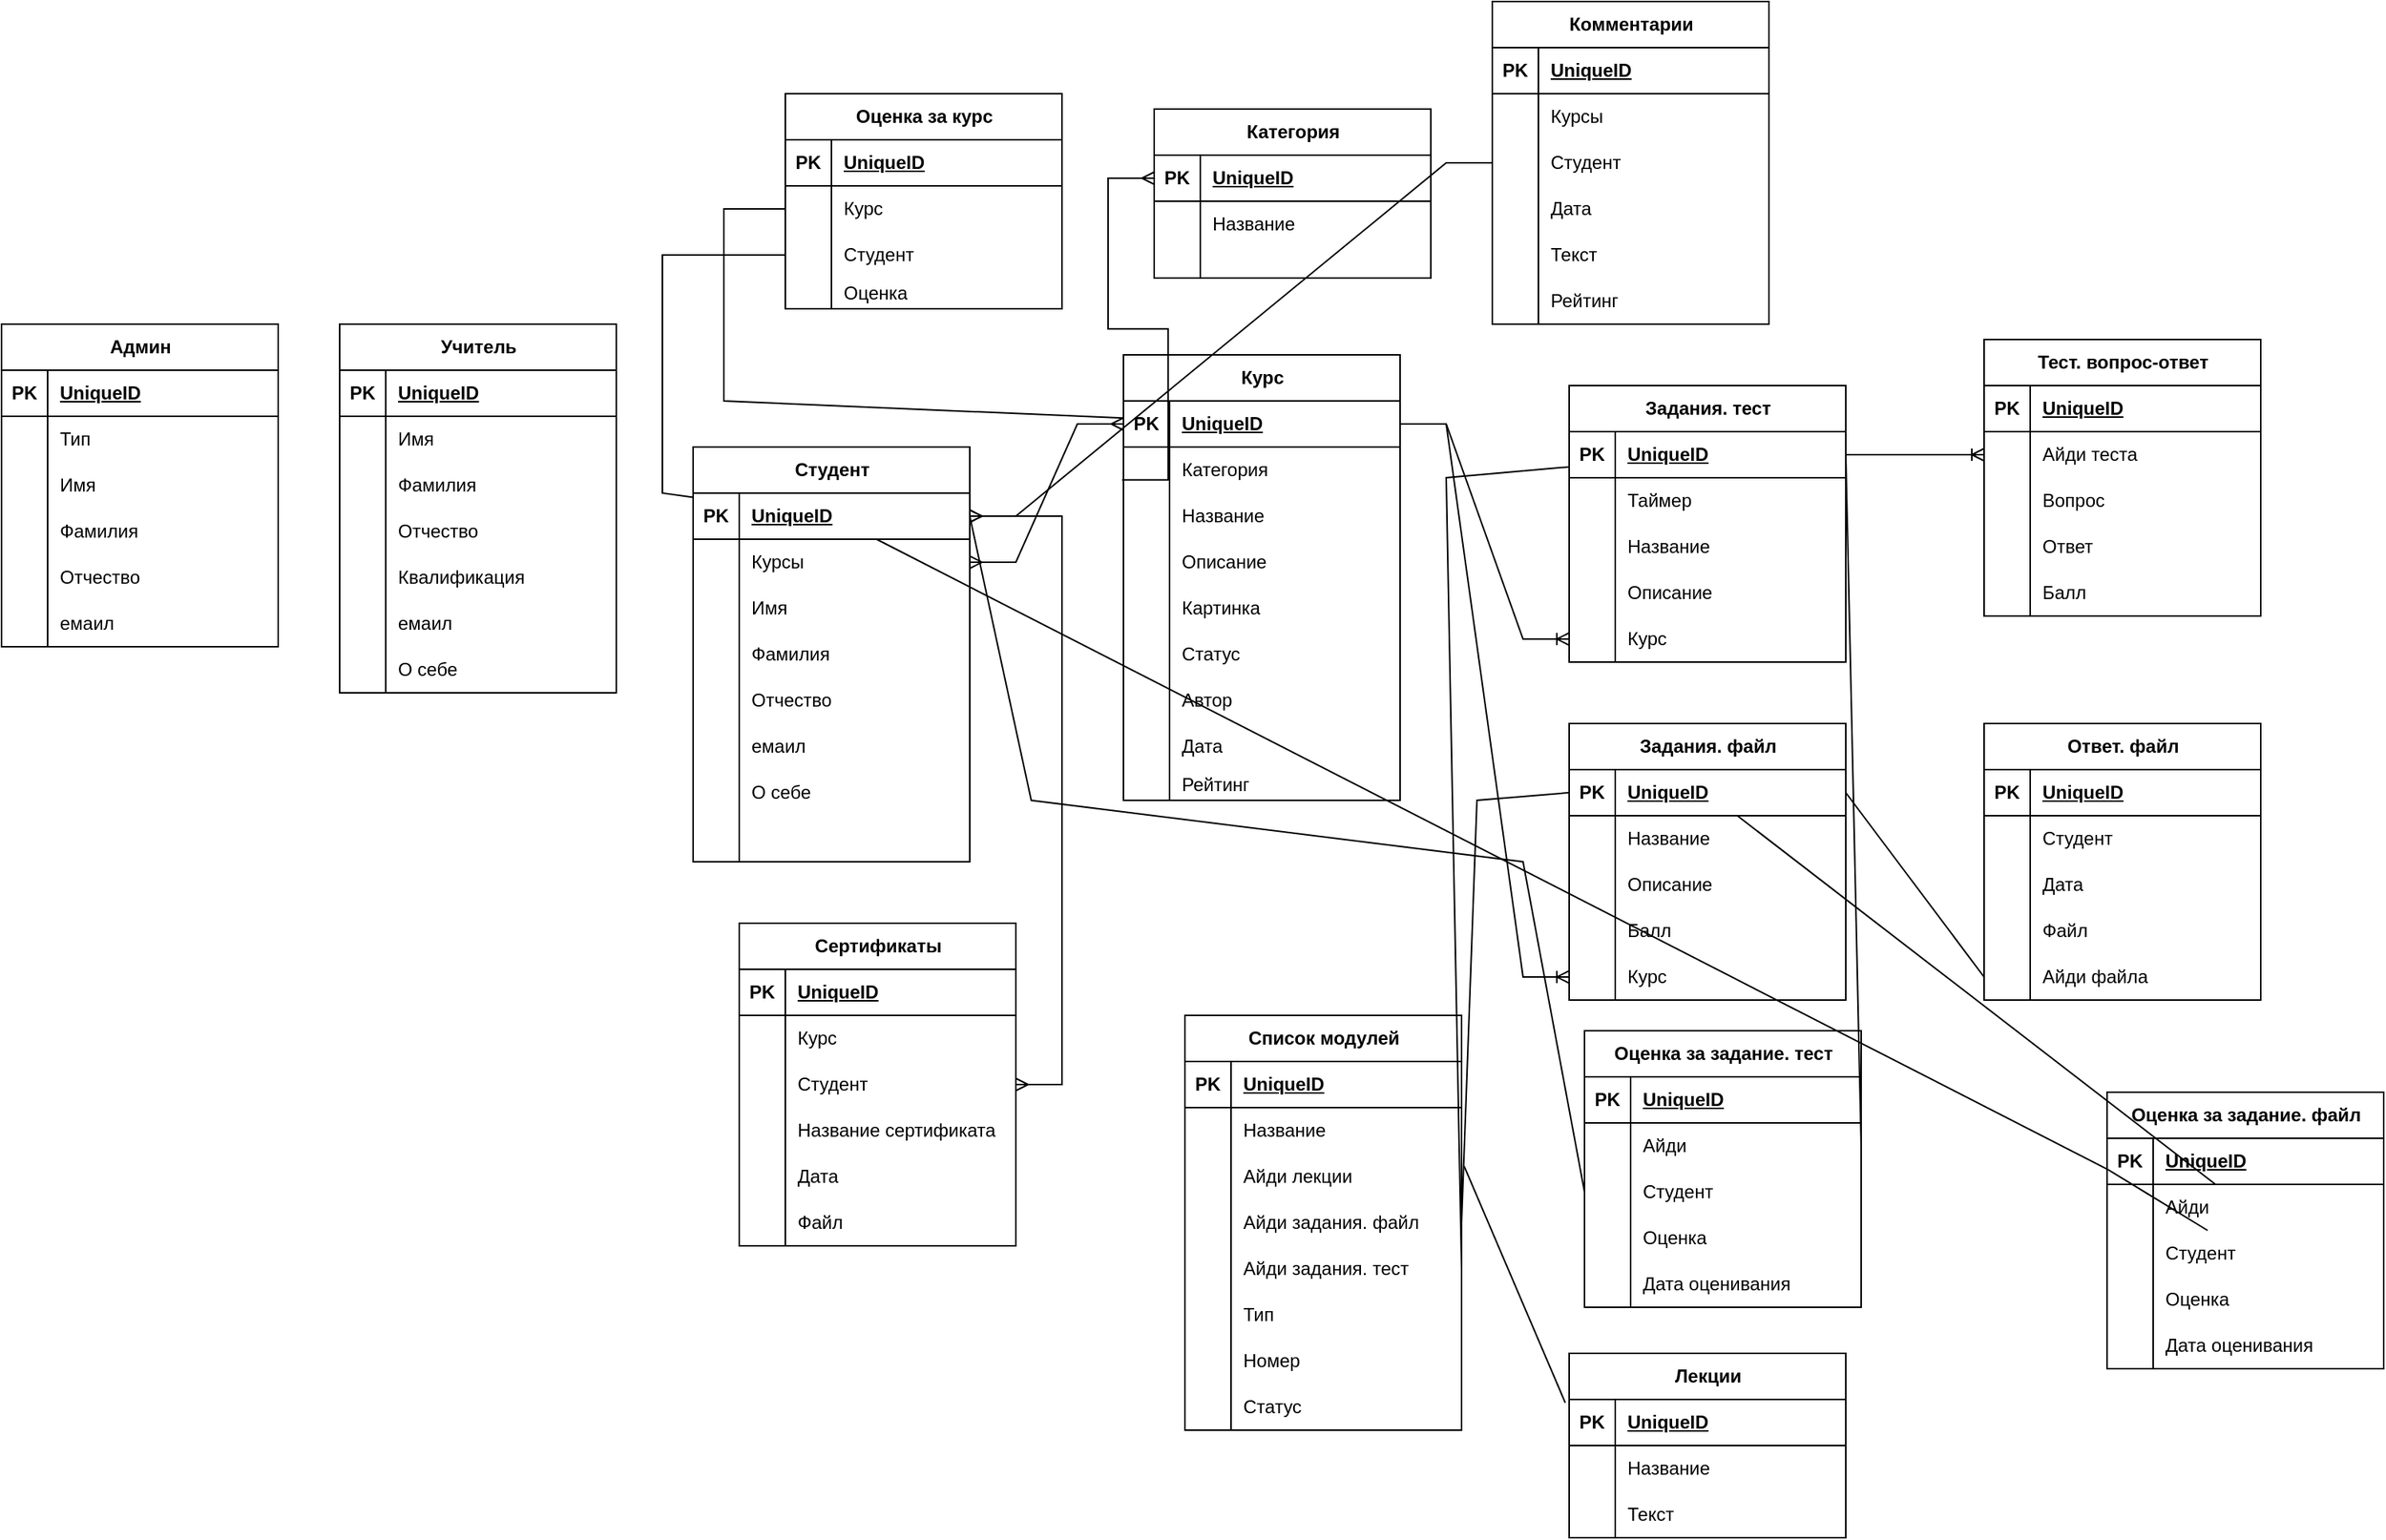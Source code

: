 <mxfile version="21.3.7" type="github">
  <diagram name="Page-1" id="e56a1550-8fbb-45ad-956c-1786394a9013">
    <mxGraphModel dx="1395" dy="1587" grid="1" gridSize="10" guides="1" tooltips="1" connect="1" arrows="1" fold="1" page="1" pageScale="1" pageWidth="1100" pageHeight="850" background="none" math="0" shadow="0">
      <root>
        <mxCell id="0" />
        <mxCell id="1" parent="0" />
        <mxCell id="JK42ooAFRh519tmAGsCX-15" value="Курс" style="shape=table;startSize=30;container=1;collapsible=1;childLayout=tableLayout;fixedRows=1;rowLines=0;fontStyle=1;align=center;resizeLast=1;html=1;" parent="1" vertex="1">
          <mxGeometry x="740" y="40" width="180" height="290" as="geometry" />
        </mxCell>
        <mxCell id="JK42ooAFRh519tmAGsCX-16" value="" style="shape=tableRow;horizontal=0;startSize=0;swimlaneHead=0;swimlaneBody=0;fillColor=none;collapsible=0;dropTarget=0;points=[[0,0.5],[1,0.5]];portConstraint=eastwest;top=0;left=0;right=0;bottom=1;" parent="JK42ooAFRh519tmAGsCX-15" vertex="1">
          <mxGeometry y="30" width="180" height="30" as="geometry" />
        </mxCell>
        <mxCell id="JK42ooAFRh519tmAGsCX-17" value="PK" style="shape=partialRectangle;connectable=0;fillColor=none;top=0;left=0;bottom=0;right=0;fontStyle=1;overflow=hidden;whiteSpace=wrap;html=1;" parent="JK42ooAFRh519tmAGsCX-16" vertex="1">
          <mxGeometry width="30" height="30" as="geometry">
            <mxRectangle width="30" height="30" as="alternateBounds" />
          </mxGeometry>
        </mxCell>
        <mxCell id="JK42ooAFRh519tmAGsCX-18" value="UniqueID" style="shape=partialRectangle;connectable=0;fillColor=none;top=0;left=0;bottom=0;right=0;align=left;spacingLeft=6;fontStyle=5;overflow=hidden;whiteSpace=wrap;html=1;" parent="JK42ooAFRh519tmAGsCX-16" vertex="1">
          <mxGeometry x="30" width="150" height="30" as="geometry">
            <mxRectangle width="150" height="30" as="alternateBounds" />
          </mxGeometry>
        </mxCell>
        <mxCell id="JK42ooAFRh519tmAGsCX-40" value="" style="shape=tableRow;horizontal=0;startSize=0;swimlaneHead=0;swimlaneBody=0;fillColor=none;collapsible=0;dropTarget=0;points=[[0,0.5],[1,0.5]];portConstraint=eastwest;top=0;left=0;right=0;bottom=0;" parent="JK42ooAFRh519tmAGsCX-15" vertex="1">
          <mxGeometry y="60" width="180" height="30" as="geometry" />
        </mxCell>
        <mxCell id="JK42ooAFRh519tmAGsCX-41" value="" style="shape=partialRectangle;connectable=0;fillColor=none;top=0;left=0;bottom=0;right=0;editable=1;overflow=hidden;whiteSpace=wrap;html=1;" parent="JK42ooAFRh519tmAGsCX-40" vertex="1">
          <mxGeometry width="30" height="30" as="geometry">
            <mxRectangle width="30" height="30" as="alternateBounds" />
          </mxGeometry>
        </mxCell>
        <mxCell id="JK42ooAFRh519tmAGsCX-42" value="Категория" style="shape=partialRectangle;connectable=0;fillColor=none;top=0;left=0;bottom=0;right=0;align=left;spacingLeft=6;overflow=hidden;whiteSpace=wrap;html=1;" parent="JK42ooAFRh519tmAGsCX-40" vertex="1">
          <mxGeometry x="30" width="150" height="30" as="geometry">
            <mxRectangle width="150" height="30" as="alternateBounds" />
          </mxGeometry>
        </mxCell>
        <mxCell id="JK42ooAFRh519tmAGsCX-19" value="" style="shape=tableRow;horizontal=0;startSize=0;swimlaneHead=0;swimlaneBody=0;fillColor=none;collapsible=0;dropTarget=0;points=[[0,0.5],[1,0.5]];portConstraint=eastwest;top=0;left=0;right=0;bottom=0;" parent="JK42ooAFRh519tmAGsCX-15" vertex="1">
          <mxGeometry y="90" width="180" height="30" as="geometry" />
        </mxCell>
        <mxCell id="JK42ooAFRh519tmAGsCX-20" value="" style="shape=partialRectangle;connectable=0;fillColor=none;top=0;left=0;bottom=0;right=0;editable=1;overflow=hidden;whiteSpace=wrap;html=1;" parent="JK42ooAFRh519tmAGsCX-19" vertex="1">
          <mxGeometry width="30" height="30" as="geometry">
            <mxRectangle width="30" height="30" as="alternateBounds" />
          </mxGeometry>
        </mxCell>
        <mxCell id="JK42ooAFRh519tmAGsCX-21" value="Название" style="shape=partialRectangle;connectable=0;fillColor=none;top=0;left=0;bottom=0;right=0;align=left;spacingLeft=6;overflow=hidden;whiteSpace=wrap;html=1;" parent="JK42ooAFRh519tmAGsCX-19" vertex="1">
          <mxGeometry x="30" width="150" height="30" as="geometry">
            <mxRectangle width="150" height="30" as="alternateBounds" />
          </mxGeometry>
        </mxCell>
        <mxCell id="JK42ooAFRh519tmAGsCX-22" value="" style="shape=tableRow;horizontal=0;startSize=0;swimlaneHead=0;swimlaneBody=0;fillColor=none;collapsible=0;dropTarget=0;points=[[0,0.5],[1,0.5]];portConstraint=eastwest;top=0;left=0;right=0;bottom=0;" parent="JK42ooAFRh519tmAGsCX-15" vertex="1">
          <mxGeometry y="120" width="180" height="30" as="geometry" />
        </mxCell>
        <mxCell id="JK42ooAFRh519tmAGsCX-23" value="" style="shape=partialRectangle;connectable=0;fillColor=none;top=0;left=0;bottom=0;right=0;editable=1;overflow=hidden;whiteSpace=wrap;html=1;" parent="JK42ooAFRh519tmAGsCX-22" vertex="1">
          <mxGeometry width="30" height="30" as="geometry">
            <mxRectangle width="30" height="30" as="alternateBounds" />
          </mxGeometry>
        </mxCell>
        <mxCell id="JK42ooAFRh519tmAGsCX-24" value="Описание" style="shape=partialRectangle;connectable=0;fillColor=none;top=0;left=0;bottom=0;right=0;align=left;spacingLeft=6;overflow=hidden;whiteSpace=wrap;html=1;" parent="JK42ooAFRh519tmAGsCX-22" vertex="1">
          <mxGeometry x="30" width="150" height="30" as="geometry">
            <mxRectangle width="150" height="30" as="alternateBounds" />
          </mxGeometry>
        </mxCell>
        <mxCell id="JK42ooAFRh519tmAGsCX-25" value="" style="shape=tableRow;horizontal=0;startSize=0;swimlaneHead=0;swimlaneBody=0;fillColor=none;collapsible=0;dropTarget=0;points=[[0,0.5],[1,0.5]];portConstraint=eastwest;top=0;left=0;right=0;bottom=0;" parent="JK42ooAFRh519tmAGsCX-15" vertex="1">
          <mxGeometry y="150" width="180" height="30" as="geometry" />
        </mxCell>
        <mxCell id="JK42ooAFRh519tmAGsCX-26" value="" style="shape=partialRectangle;connectable=0;fillColor=none;top=0;left=0;bottom=0;right=0;editable=1;overflow=hidden;whiteSpace=wrap;html=1;" parent="JK42ooAFRh519tmAGsCX-25" vertex="1">
          <mxGeometry width="30" height="30" as="geometry">
            <mxRectangle width="30" height="30" as="alternateBounds" />
          </mxGeometry>
        </mxCell>
        <mxCell id="JK42ooAFRh519tmAGsCX-27" value="Картинка" style="shape=partialRectangle;connectable=0;fillColor=none;top=0;left=0;bottom=0;right=0;align=left;spacingLeft=6;overflow=hidden;whiteSpace=wrap;html=1;" parent="JK42ooAFRh519tmAGsCX-25" vertex="1">
          <mxGeometry x="30" width="150" height="30" as="geometry">
            <mxRectangle width="150" height="30" as="alternateBounds" />
          </mxGeometry>
        </mxCell>
        <mxCell id="JK42ooAFRh519tmAGsCX-28" value="" style="shape=tableRow;horizontal=0;startSize=0;swimlaneHead=0;swimlaneBody=0;fillColor=none;collapsible=0;dropTarget=0;points=[[0,0.5],[1,0.5]];portConstraint=eastwest;top=0;left=0;right=0;bottom=0;" parent="JK42ooAFRh519tmAGsCX-15" vertex="1">
          <mxGeometry y="180" width="180" height="30" as="geometry" />
        </mxCell>
        <mxCell id="JK42ooAFRh519tmAGsCX-29" value="" style="shape=partialRectangle;connectable=0;fillColor=none;top=0;left=0;bottom=0;right=0;editable=1;overflow=hidden;whiteSpace=wrap;html=1;" parent="JK42ooAFRh519tmAGsCX-28" vertex="1">
          <mxGeometry width="30" height="30" as="geometry">
            <mxRectangle width="30" height="30" as="alternateBounds" />
          </mxGeometry>
        </mxCell>
        <mxCell id="JK42ooAFRh519tmAGsCX-30" value="Статус" style="shape=partialRectangle;connectable=0;fillColor=none;top=0;left=0;bottom=0;right=0;align=left;spacingLeft=6;overflow=hidden;whiteSpace=wrap;html=1;" parent="JK42ooAFRh519tmAGsCX-28" vertex="1">
          <mxGeometry x="30" width="150" height="30" as="geometry">
            <mxRectangle width="150" height="30" as="alternateBounds" />
          </mxGeometry>
        </mxCell>
        <mxCell id="JK42ooAFRh519tmAGsCX-37" value="" style="shape=tableRow;horizontal=0;startSize=0;swimlaneHead=0;swimlaneBody=0;fillColor=none;collapsible=0;dropTarget=0;points=[[0,0.5],[1,0.5]];portConstraint=eastwest;top=0;left=0;right=0;bottom=0;" parent="JK42ooAFRh519tmAGsCX-15" vertex="1">
          <mxGeometry y="210" width="180" height="30" as="geometry" />
        </mxCell>
        <mxCell id="JK42ooAFRh519tmAGsCX-38" value="" style="shape=partialRectangle;connectable=0;fillColor=none;top=0;left=0;bottom=0;right=0;editable=1;overflow=hidden;whiteSpace=wrap;html=1;" parent="JK42ooAFRh519tmAGsCX-37" vertex="1">
          <mxGeometry width="30" height="30" as="geometry">
            <mxRectangle width="30" height="30" as="alternateBounds" />
          </mxGeometry>
        </mxCell>
        <mxCell id="JK42ooAFRh519tmAGsCX-39" value="Автор" style="shape=partialRectangle;connectable=0;fillColor=none;top=0;left=0;bottom=0;right=0;align=left;spacingLeft=6;overflow=hidden;whiteSpace=wrap;html=1;" parent="JK42ooAFRh519tmAGsCX-37" vertex="1">
          <mxGeometry x="30" width="150" height="30" as="geometry">
            <mxRectangle width="150" height="30" as="alternateBounds" />
          </mxGeometry>
        </mxCell>
        <mxCell id="JK42ooAFRh519tmAGsCX-31" value="" style="shape=tableRow;horizontal=0;startSize=0;swimlaneHead=0;swimlaneBody=0;fillColor=none;collapsible=0;dropTarget=0;points=[[0,0.5],[1,0.5]];portConstraint=eastwest;top=0;left=0;right=0;bottom=0;" parent="JK42ooAFRh519tmAGsCX-15" vertex="1">
          <mxGeometry y="240" width="180" height="30" as="geometry" />
        </mxCell>
        <mxCell id="JK42ooAFRh519tmAGsCX-32" value="" style="shape=partialRectangle;connectable=0;fillColor=none;top=0;left=0;bottom=0;right=0;editable=1;overflow=hidden;whiteSpace=wrap;html=1;" parent="JK42ooAFRh519tmAGsCX-31" vertex="1">
          <mxGeometry width="30" height="30" as="geometry">
            <mxRectangle width="30" height="30" as="alternateBounds" />
          </mxGeometry>
        </mxCell>
        <mxCell id="JK42ooAFRh519tmAGsCX-33" value="Дата" style="shape=partialRectangle;connectable=0;fillColor=none;top=0;left=0;bottom=0;right=0;align=left;spacingLeft=6;overflow=hidden;whiteSpace=wrap;html=1;" parent="JK42ooAFRh519tmAGsCX-31" vertex="1">
          <mxGeometry x="30" width="150" height="30" as="geometry">
            <mxRectangle width="150" height="30" as="alternateBounds" />
          </mxGeometry>
        </mxCell>
        <mxCell id="JK42ooAFRh519tmAGsCX-34" value="" style="shape=tableRow;horizontal=0;startSize=0;swimlaneHead=0;swimlaneBody=0;fillColor=none;collapsible=0;dropTarget=0;points=[[0,0.5],[1,0.5]];portConstraint=eastwest;top=0;left=0;right=0;bottom=0;" parent="JK42ooAFRh519tmAGsCX-15" vertex="1">
          <mxGeometry y="270" width="180" height="20" as="geometry" />
        </mxCell>
        <mxCell id="JK42ooAFRh519tmAGsCX-35" value="" style="shape=partialRectangle;connectable=0;fillColor=none;top=0;left=0;bottom=0;right=0;editable=1;overflow=hidden;whiteSpace=wrap;html=1;" parent="JK42ooAFRh519tmAGsCX-34" vertex="1">
          <mxGeometry width="30" height="20" as="geometry">
            <mxRectangle width="30" height="20" as="alternateBounds" />
          </mxGeometry>
        </mxCell>
        <mxCell id="JK42ooAFRh519tmAGsCX-36" value="Рейтинг" style="shape=partialRectangle;connectable=0;fillColor=none;top=0;left=0;bottom=0;right=0;align=left;spacingLeft=6;overflow=hidden;whiteSpace=wrap;html=1;" parent="JK42ooAFRh519tmAGsCX-34" vertex="1">
          <mxGeometry x="30" width="150" height="20" as="geometry">
            <mxRectangle width="150" height="20" as="alternateBounds" />
          </mxGeometry>
        </mxCell>
        <mxCell id="JK42ooAFRh519tmAGsCX-43" value="Категория" style="shape=table;startSize=30;container=1;collapsible=1;childLayout=tableLayout;fixedRows=1;rowLines=0;fontStyle=1;align=center;resizeLast=1;html=1;" parent="1" vertex="1">
          <mxGeometry x="760" y="-120" width="180" height="110" as="geometry" />
        </mxCell>
        <mxCell id="JK42ooAFRh519tmAGsCX-44" value="" style="shape=tableRow;horizontal=0;startSize=0;swimlaneHead=0;swimlaneBody=0;fillColor=none;collapsible=0;dropTarget=0;points=[[0,0.5],[1,0.5]];portConstraint=eastwest;top=0;left=0;right=0;bottom=1;" parent="JK42ooAFRh519tmAGsCX-43" vertex="1">
          <mxGeometry y="30" width="180" height="30" as="geometry" />
        </mxCell>
        <mxCell id="JK42ooAFRh519tmAGsCX-45" value="PK" style="shape=partialRectangle;connectable=0;fillColor=none;top=0;left=0;bottom=0;right=0;fontStyle=1;overflow=hidden;whiteSpace=wrap;html=1;" parent="JK42ooAFRh519tmAGsCX-44" vertex="1">
          <mxGeometry width="30" height="30" as="geometry">
            <mxRectangle width="30" height="30" as="alternateBounds" />
          </mxGeometry>
        </mxCell>
        <mxCell id="JK42ooAFRh519tmAGsCX-46" value="UniqueID" style="shape=partialRectangle;connectable=0;fillColor=none;top=0;left=0;bottom=0;right=0;align=left;spacingLeft=6;fontStyle=5;overflow=hidden;whiteSpace=wrap;html=1;" parent="JK42ooAFRh519tmAGsCX-44" vertex="1">
          <mxGeometry x="30" width="150" height="30" as="geometry">
            <mxRectangle width="150" height="30" as="alternateBounds" />
          </mxGeometry>
        </mxCell>
        <mxCell id="JK42ooAFRh519tmAGsCX-47" value="" style="shape=tableRow;horizontal=0;startSize=0;swimlaneHead=0;swimlaneBody=0;fillColor=none;collapsible=0;dropTarget=0;points=[[0,0.5],[1,0.5]];portConstraint=eastwest;top=0;left=0;right=0;bottom=0;" parent="JK42ooAFRh519tmAGsCX-43" vertex="1">
          <mxGeometry y="60" width="180" height="30" as="geometry" />
        </mxCell>
        <mxCell id="JK42ooAFRh519tmAGsCX-48" value="" style="shape=partialRectangle;connectable=0;fillColor=none;top=0;left=0;bottom=0;right=0;editable=1;overflow=hidden;whiteSpace=wrap;html=1;" parent="JK42ooAFRh519tmAGsCX-47" vertex="1">
          <mxGeometry width="30" height="30" as="geometry">
            <mxRectangle width="30" height="30" as="alternateBounds" />
          </mxGeometry>
        </mxCell>
        <mxCell id="JK42ooAFRh519tmAGsCX-49" value="Название" style="shape=partialRectangle;connectable=0;fillColor=none;top=0;left=0;bottom=0;right=0;align=left;spacingLeft=6;overflow=hidden;whiteSpace=wrap;html=1;" parent="JK42ooAFRh519tmAGsCX-47" vertex="1">
          <mxGeometry x="30" width="150" height="30" as="geometry">
            <mxRectangle width="150" height="30" as="alternateBounds" />
          </mxGeometry>
        </mxCell>
        <mxCell id="JK42ooAFRh519tmAGsCX-53" value="" style="shape=tableRow;horizontal=0;startSize=0;swimlaneHead=0;swimlaneBody=0;fillColor=none;collapsible=0;dropTarget=0;points=[[0,0.5],[1,0.5]];portConstraint=eastwest;top=0;left=0;right=0;bottom=0;" parent="JK42ooAFRh519tmAGsCX-43" vertex="1">
          <mxGeometry y="90" width="180" height="20" as="geometry" />
        </mxCell>
        <mxCell id="JK42ooAFRh519tmAGsCX-54" value="" style="shape=partialRectangle;connectable=0;fillColor=none;top=0;left=0;bottom=0;right=0;editable=1;overflow=hidden;whiteSpace=wrap;html=1;" parent="JK42ooAFRh519tmAGsCX-53" vertex="1">
          <mxGeometry width="30" height="20" as="geometry">
            <mxRectangle width="30" height="20" as="alternateBounds" />
          </mxGeometry>
        </mxCell>
        <mxCell id="JK42ooAFRh519tmAGsCX-55" value="" style="shape=partialRectangle;connectable=0;fillColor=none;top=0;left=0;bottom=0;right=0;align=left;spacingLeft=6;overflow=hidden;whiteSpace=wrap;html=1;" parent="JK42ooAFRh519tmAGsCX-53" vertex="1">
          <mxGeometry x="30" width="150" height="20" as="geometry">
            <mxRectangle width="150" height="20" as="alternateBounds" />
          </mxGeometry>
        </mxCell>
        <mxCell id="JK42ooAFRh519tmAGsCX-56" value="Студент" style="shape=table;startSize=30;container=1;collapsible=1;childLayout=tableLayout;fixedRows=1;rowLines=0;fontStyle=1;align=center;resizeLast=1;html=1;" parent="1" vertex="1">
          <mxGeometry x="460" y="100" width="180" height="270" as="geometry" />
        </mxCell>
        <mxCell id="JK42ooAFRh519tmAGsCX-57" value="" style="shape=tableRow;horizontal=0;startSize=0;swimlaneHead=0;swimlaneBody=0;fillColor=none;collapsible=0;dropTarget=0;points=[[0,0.5],[1,0.5]];portConstraint=eastwest;top=0;left=0;right=0;bottom=1;" parent="JK42ooAFRh519tmAGsCX-56" vertex="1">
          <mxGeometry y="30" width="180" height="30" as="geometry" />
        </mxCell>
        <mxCell id="JK42ooAFRh519tmAGsCX-58" value="PK" style="shape=partialRectangle;connectable=0;fillColor=none;top=0;left=0;bottom=0;right=0;fontStyle=1;overflow=hidden;whiteSpace=wrap;html=1;" parent="JK42ooAFRh519tmAGsCX-57" vertex="1">
          <mxGeometry width="30" height="30" as="geometry">
            <mxRectangle width="30" height="30" as="alternateBounds" />
          </mxGeometry>
        </mxCell>
        <mxCell id="JK42ooAFRh519tmAGsCX-59" value="UniqueID" style="shape=partialRectangle;connectable=0;fillColor=none;top=0;left=0;bottom=0;right=0;align=left;spacingLeft=6;fontStyle=5;overflow=hidden;whiteSpace=wrap;html=1;" parent="JK42ooAFRh519tmAGsCX-57" vertex="1">
          <mxGeometry x="30" width="150" height="30" as="geometry">
            <mxRectangle width="150" height="30" as="alternateBounds" />
          </mxGeometry>
        </mxCell>
        <mxCell id="JK42ooAFRh519tmAGsCX-60" value="" style="shape=tableRow;horizontal=0;startSize=0;swimlaneHead=0;swimlaneBody=0;fillColor=none;collapsible=0;dropTarget=0;points=[[0,0.5],[1,0.5]];portConstraint=eastwest;top=0;left=0;right=0;bottom=0;" parent="JK42ooAFRh519tmAGsCX-56" vertex="1">
          <mxGeometry y="60" width="180" height="30" as="geometry" />
        </mxCell>
        <mxCell id="JK42ooAFRh519tmAGsCX-61" value="" style="shape=partialRectangle;connectable=0;fillColor=none;top=0;left=0;bottom=0;right=0;editable=1;overflow=hidden;whiteSpace=wrap;html=1;" parent="JK42ooAFRh519tmAGsCX-60" vertex="1">
          <mxGeometry width="30" height="30" as="geometry">
            <mxRectangle width="30" height="30" as="alternateBounds" />
          </mxGeometry>
        </mxCell>
        <mxCell id="JK42ooAFRh519tmAGsCX-62" value="Курсы" style="shape=partialRectangle;connectable=0;fillColor=none;top=0;left=0;bottom=0;right=0;align=left;spacingLeft=6;overflow=hidden;whiteSpace=wrap;html=1;" parent="JK42ooAFRh519tmAGsCX-60" vertex="1">
          <mxGeometry x="30" width="150" height="30" as="geometry">
            <mxRectangle width="150" height="30" as="alternateBounds" />
          </mxGeometry>
        </mxCell>
        <mxCell id="JK42ooAFRh519tmAGsCX-63" value="" style="shape=tableRow;horizontal=0;startSize=0;swimlaneHead=0;swimlaneBody=0;fillColor=none;collapsible=0;dropTarget=0;points=[[0,0.5],[1,0.5]];portConstraint=eastwest;top=0;left=0;right=0;bottom=0;" parent="JK42ooAFRh519tmAGsCX-56" vertex="1">
          <mxGeometry y="90" width="180" height="30" as="geometry" />
        </mxCell>
        <mxCell id="JK42ooAFRh519tmAGsCX-64" value="" style="shape=partialRectangle;connectable=0;fillColor=none;top=0;left=0;bottom=0;right=0;editable=1;overflow=hidden;whiteSpace=wrap;html=1;" parent="JK42ooAFRh519tmAGsCX-63" vertex="1">
          <mxGeometry width="30" height="30" as="geometry">
            <mxRectangle width="30" height="30" as="alternateBounds" />
          </mxGeometry>
        </mxCell>
        <mxCell id="JK42ooAFRh519tmAGsCX-65" value="Имя" style="shape=partialRectangle;connectable=0;fillColor=none;top=0;left=0;bottom=0;right=0;align=left;spacingLeft=6;overflow=hidden;whiteSpace=wrap;html=1;" parent="JK42ooAFRh519tmAGsCX-63" vertex="1">
          <mxGeometry x="30" width="150" height="30" as="geometry">
            <mxRectangle width="150" height="30" as="alternateBounds" />
          </mxGeometry>
        </mxCell>
        <mxCell id="JK42ooAFRh519tmAGsCX-66" value="" style="shape=tableRow;horizontal=0;startSize=0;swimlaneHead=0;swimlaneBody=0;fillColor=none;collapsible=0;dropTarget=0;points=[[0,0.5],[1,0.5]];portConstraint=eastwest;top=0;left=0;right=0;bottom=0;" parent="JK42ooAFRh519tmAGsCX-56" vertex="1">
          <mxGeometry y="120" width="180" height="30" as="geometry" />
        </mxCell>
        <mxCell id="JK42ooAFRh519tmAGsCX-67" value="" style="shape=partialRectangle;connectable=0;fillColor=none;top=0;left=0;bottom=0;right=0;editable=1;overflow=hidden;whiteSpace=wrap;html=1;" parent="JK42ooAFRh519tmAGsCX-66" vertex="1">
          <mxGeometry width="30" height="30" as="geometry">
            <mxRectangle width="30" height="30" as="alternateBounds" />
          </mxGeometry>
        </mxCell>
        <mxCell id="JK42ooAFRh519tmAGsCX-68" value="Фамилия" style="shape=partialRectangle;connectable=0;fillColor=none;top=0;left=0;bottom=0;right=0;align=left;spacingLeft=6;overflow=hidden;whiteSpace=wrap;html=1;" parent="JK42ooAFRh519tmAGsCX-66" vertex="1">
          <mxGeometry x="30" width="150" height="30" as="geometry">
            <mxRectangle width="150" height="30" as="alternateBounds" />
          </mxGeometry>
        </mxCell>
        <mxCell id="JK42ooAFRh519tmAGsCX-69" value="" style="shape=tableRow;horizontal=0;startSize=0;swimlaneHead=0;swimlaneBody=0;fillColor=none;collapsible=0;dropTarget=0;points=[[0,0.5],[1,0.5]];portConstraint=eastwest;top=0;left=0;right=0;bottom=0;" parent="JK42ooAFRh519tmAGsCX-56" vertex="1">
          <mxGeometry y="150" width="180" height="30" as="geometry" />
        </mxCell>
        <mxCell id="JK42ooAFRh519tmAGsCX-70" value="" style="shape=partialRectangle;connectable=0;fillColor=none;top=0;left=0;bottom=0;right=0;editable=1;overflow=hidden;whiteSpace=wrap;html=1;" parent="JK42ooAFRh519tmAGsCX-69" vertex="1">
          <mxGeometry width="30" height="30" as="geometry">
            <mxRectangle width="30" height="30" as="alternateBounds" />
          </mxGeometry>
        </mxCell>
        <mxCell id="JK42ooAFRh519tmAGsCX-71" value="Отчество" style="shape=partialRectangle;connectable=0;fillColor=none;top=0;left=0;bottom=0;right=0;align=left;spacingLeft=6;overflow=hidden;whiteSpace=wrap;html=1;" parent="JK42ooAFRh519tmAGsCX-69" vertex="1">
          <mxGeometry x="30" width="150" height="30" as="geometry">
            <mxRectangle width="150" height="30" as="alternateBounds" />
          </mxGeometry>
        </mxCell>
        <mxCell id="JK42ooAFRh519tmAGsCX-72" value="" style="shape=tableRow;horizontal=0;startSize=0;swimlaneHead=0;swimlaneBody=0;fillColor=none;collapsible=0;dropTarget=0;points=[[0,0.5],[1,0.5]];portConstraint=eastwest;top=0;left=0;right=0;bottom=0;" parent="JK42ooAFRh519tmAGsCX-56" vertex="1">
          <mxGeometry y="180" width="180" height="30" as="geometry" />
        </mxCell>
        <mxCell id="JK42ooAFRh519tmAGsCX-73" value="" style="shape=partialRectangle;connectable=0;fillColor=none;top=0;left=0;bottom=0;right=0;editable=1;overflow=hidden;whiteSpace=wrap;html=1;" parent="JK42ooAFRh519tmAGsCX-72" vertex="1">
          <mxGeometry width="30" height="30" as="geometry">
            <mxRectangle width="30" height="30" as="alternateBounds" />
          </mxGeometry>
        </mxCell>
        <mxCell id="JK42ooAFRh519tmAGsCX-74" value="емаил" style="shape=partialRectangle;connectable=0;fillColor=none;top=0;left=0;bottom=0;right=0;align=left;spacingLeft=6;overflow=hidden;whiteSpace=wrap;html=1;" parent="JK42ooAFRh519tmAGsCX-72" vertex="1">
          <mxGeometry x="30" width="150" height="30" as="geometry">
            <mxRectangle width="150" height="30" as="alternateBounds" />
          </mxGeometry>
        </mxCell>
        <mxCell id="JK42ooAFRh519tmAGsCX-78" value="" style="shape=tableRow;horizontal=0;startSize=0;swimlaneHead=0;swimlaneBody=0;fillColor=none;collapsible=0;dropTarget=0;points=[[0,0.5],[1,0.5]];portConstraint=eastwest;top=0;left=0;right=0;bottom=0;" parent="JK42ooAFRh519tmAGsCX-56" vertex="1">
          <mxGeometry y="210" width="180" height="30" as="geometry" />
        </mxCell>
        <mxCell id="JK42ooAFRh519tmAGsCX-79" value="" style="shape=partialRectangle;connectable=0;fillColor=none;top=0;left=0;bottom=0;right=0;editable=1;overflow=hidden;whiteSpace=wrap;html=1;" parent="JK42ooAFRh519tmAGsCX-78" vertex="1">
          <mxGeometry width="30" height="30" as="geometry">
            <mxRectangle width="30" height="30" as="alternateBounds" />
          </mxGeometry>
        </mxCell>
        <mxCell id="JK42ooAFRh519tmAGsCX-80" value="О себе" style="shape=partialRectangle;connectable=0;fillColor=none;top=0;left=0;bottom=0;right=0;align=left;spacingLeft=6;overflow=hidden;whiteSpace=wrap;html=1;" parent="JK42ooAFRh519tmAGsCX-78" vertex="1">
          <mxGeometry x="30" width="150" height="30" as="geometry">
            <mxRectangle width="150" height="30" as="alternateBounds" />
          </mxGeometry>
        </mxCell>
        <mxCell id="JK42ooAFRh519tmAGsCX-75" value="" style="shape=tableRow;horizontal=0;startSize=0;swimlaneHead=0;swimlaneBody=0;fillColor=none;collapsible=0;dropTarget=0;points=[[0,0.5],[1,0.5]];portConstraint=eastwest;top=0;left=0;right=0;bottom=0;" parent="JK42ooAFRh519tmAGsCX-56" vertex="1">
          <mxGeometry y="240" width="180" height="30" as="geometry" />
        </mxCell>
        <mxCell id="JK42ooAFRh519tmAGsCX-76" value="" style="shape=partialRectangle;connectable=0;fillColor=none;top=0;left=0;bottom=0;right=0;editable=1;overflow=hidden;whiteSpace=wrap;html=1;" parent="JK42ooAFRh519tmAGsCX-75" vertex="1">
          <mxGeometry width="30" height="30" as="geometry">
            <mxRectangle width="30" height="30" as="alternateBounds" />
          </mxGeometry>
        </mxCell>
        <mxCell id="JK42ooAFRh519tmAGsCX-77" value="" style="shape=partialRectangle;connectable=0;fillColor=none;top=0;left=0;bottom=0;right=0;align=left;spacingLeft=6;overflow=hidden;whiteSpace=wrap;html=1;" parent="JK42ooAFRh519tmAGsCX-75" vertex="1">
          <mxGeometry x="30" width="150" height="30" as="geometry">
            <mxRectangle width="150" height="30" as="alternateBounds" />
          </mxGeometry>
        </mxCell>
        <mxCell id="RuPdBg1k9KPWi0Hngks4-3" value="Оценка за курс" style="shape=table;startSize=30;container=1;collapsible=1;childLayout=tableLayout;fixedRows=1;rowLines=0;fontStyle=1;align=center;resizeLast=1;html=1;" parent="1" vertex="1">
          <mxGeometry x="520" y="-130" width="180" height="140" as="geometry" />
        </mxCell>
        <mxCell id="RuPdBg1k9KPWi0Hngks4-4" value="" style="shape=tableRow;horizontal=0;startSize=0;swimlaneHead=0;swimlaneBody=0;fillColor=none;collapsible=0;dropTarget=0;points=[[0,0.5],[1,0.5]];portConstraint=eastwest;top=0;left=0;right=0;bottom=1;" parent="RuPdBg1k9KPWi0Hngks4-3" vertex="1">
          <mxGeometry y="30" width="180" height="30" as="geometry" />
        </mxCell>
        <mxCell id="RuPdBg1k9KPWi0Hngks4-5" value="PK" style="shape=partialRectangle;connectable=0;fillColor=none;top=0;left=0;bottom=0;right=0;fontStyle=1;overflow=hidden;whiteSpace=wrap;html=1;" parent="RuPdBg1k9KPWi0Hngks4-4" vertex="1">
          <mxGeometry width="30" height="30" as="geometry">
            <mxRectangle width="30" height="30" as="alternateBounds" />
          </mxGeometry>
        </mxCell>
        <mxCell id="RuPdBg1k9KPWi0Hngks4-6" value="UniqueID" style="shape=partialRectangle;connectable=0;fillColor=none;top=0;left=0;bottom=0;right=0;align=left;spacingLeft=6;fontStyle=5;overflow=hidden;whiteSpace=wrap;html=1;" parent="RuPdBg1k9KPWi0Hngks4-4" vertex="1">
          <mxGeometry x="30" width="150" height="30" as="geometry">
            <mxRectangle width="150" height="30" as="alternateBounds" />
          </mxGeometry>
        </mxCell>
        <mxCell id="RuPdBg1k9KPWi0Hngks4-7" value="" style="shape=tableRow;horizontal=0;startSize=0;swimlaneHead=0;swimlaneBody=0;fillColor=none;collapsible=0;dropTarget=0;points=[[0,0.5],[1,0.5]];portConstraint=eastwest;top=0;left=0;right=0;bottom=0;" parent="RuPdBg1k9KPWi0Hngks4-3" vertex="1">
          <mxGeometry y="60" width="180" height="30" as="geometry" />
        </mxCell>
        <mxCell id="RuPdBg1k9KPWi0Hngks4-8" value="" style="shape=partialRectangle;connectable=0;fillColor=none;top=0;left=0;bottom=0;right=0;editable=1;overflow=hidden;whiteSpace=wrap;html=1;" parent="RuPdBg1k9KPWi0Hngks4-7" vertex="1">
          <mxGeometry width="30" height="30" as="geometry">
            <mxRectangle width="30" height="30" as="alternateBounds" />
          </mxGeometry>
        </mxCell>
        <mxCell id="RuPdBg1k9KPWi0Hngks4-9" value="Курс" style="shape=partialRectangle;connectable=0;fillColor=none;top=0;left=0;bottom=0;right=0;align=left;spacingLeft=6;overflow=hidden;whiteSpace=wrap;html=1;" parent="RuPdBg1k9KPWi0Hngks4-7" vertex="1">
          <mxGeometry x="30" width="150" height="30" as="geometry">
            <mxRectangle width="150" height="30" as="alternateBounds" />
          </mxGeometry>
        </mxCell>
        <mxCell id="RuPdBg1k9KPWi0Hngks4-13" value="" style="shape=tableRow;horizontal=0;startSize=0;swimlaneHead=0;swimlaneBody=0;fillColor=none;collapsible=0;dropTarget=0;points=[[0,0.5],[1,0.5]];portConstraint=eastwest;top=0;left=0;right=0;bottom=0;" parent="RuPdBg1k9KPWi0Hngks4-3" vertex="1">
          <mxGeometry y="90" width="180" height="30" as="geometry" />
        </mxCell>
        <mxCell id="RuPdBg1k9KPWi0Hngks4-14" value="" style="shape=partialRectangle;connectable=0;fillColor=none;top=0;left=0;bottom=0;right=0;editable=1;overflow=hidden;whiteSpace=wrap;html=1;" parent="RuPdBg1k9KPWi0Hngks4-13" vertex="1">
          <mxGeometry width="30" height="30" as="geometry">
            <mxRectangle width="30" height="30" as="alternateBounds" />
          </mxGeometry>
        </mxCell>
        <mxCell id="RuPdBg1k9KPWi0Hngks4-15" value="Студент" style="shape=partialRectangle;connectable=0;fillColor=none;top=0;left=0;bottom=0;right=0;align=left;spacingLeft=6;overflow=hidden;whiteSpace=wrap;html=1;" parent="RuPdBg1k9KPWi0Hngks4-13" vertex="1">
          <mxGeometry x="30" width="150" height="30" as="geometry">
            <mxRectangle width="150" height="30" as="alternateBounds" />
          </mxGeometry>
        </mxCell>
        <mxCell id="RuPdBg1k9KPWi0Hngks4-10" value="" style="shape=tableRow;horizontal=0;startSize=0;swimlaneHead=0;swimlaneBody=0;fillColor=none;collapsible=0;dropTarget=0;points=[[0,0.5],[1,0.5]];portConstraint=eastwest;top=0;left=0;right=0;bottom=0;" parent="RuPdBg1k9KPWi0Hngks4-3" vertex="1">
          <mxGeometry y="120" width="180" height="20" as="geometry" />
        </mxCell>
        <mxCell id="RuPdBg1k9KPWi0Hngks4-11" value="" style="shape=partialRectangle;connectable=0;fillColor=none;top=0;left=0;bottom=0;right=0;editable=1;overflow=hidden;whiteSpace=wrap;html=1;" parent="RuPdBg1k9KPWi0Hngks4-10" vertex="1">
          <mxGeometry width="30" height="20" as="geometry">
            <mxRectangle width="30" height="20" as="alternateBounds" />
          </mxGeometry>
        </mxCell>
        <mxCell id="RuPdBg1k9KPWi0Hngks4-12" value="Оценка" style="shape=partialRectangle;connectable=0;fillColor=none;top=0;left=0;bottom=0;right=0;align=left;spacingLeft=6;overflow=hidden;whiteSpace=wrap;html=1;" parent="RuPdBg1k9KPWi0Hngks4-10" vertex="1">
          <mxGeometry x="30" width="150" height="20" as="geometry">
            <mxRectangle width="150" height="20" as="alternateBounds" />
          </mxGeometry>
        </mxCell>
        <mxCell id="RuPdBg1k9KPWi0Hngks4-16" value="Задания. файл" style="shape=table;startSize=30;container=1;collapsible=1;childLayout=tableLayout;fixedRows=1;rowLines=0;fontStyle=1;align=center;resizeLast=1;html=1;" parent="1" vertex="1">
          <mxGeometry x="1030" y="280" width="180" height="180" as="geometry" />
        </mxCell>
        <mxCell id="RuPdBg1k9KPWi0Hngks4-17" value="" style="shape=tableRow;horizontal=0;startSize=0;swimlaneHead=0;swimlaneBody=0;fillColor=none;collapsible=0;dropTarget=0;points=[[0,0.5],[1,0.5]];portConstraint=eastwest;top=0;left=0;right=0;bottom=1;" parent="RuPdBg1k9KPWi0Hngks4-16" vertex="1">
          <mxGeometry y="30" width="180" height="30" as="geometry" />
        </mxCell>
        <mxCell id="RuPdBg1k9KPWi0Hngks4-18" value="PK" style="shape=partialRectangle;connectable=0;fillColor=none;top=0;left=0;bottom=0;right=0;fontStyle=1;overflow=hidden;whiteSpace=wrap;html=1;" parent="RuPdBg1k9KPWi0Hngks4-17" vertex="1">
          <mxGeometry width="30" height="30" as="geometry">
            <mxRectangle width="30" height="30" as="alternateBounds" />
          </mxGeometry>
        </mxCell>
        <mxCell id="RuPdBg1k9KPWi0Hngks4-19" value="UniqueID" style="shape=partialRectangle;connectable=0;fillColor=none;top=0;left=0;bottom=0;right=0;align=left;spacingLeft=6;fontStyle=5;overflow=hidden;whiteSpace=wrap;html=1;" parent="RuPdBg1k9KPWi0Hngks4-17" vertex="1">
          <mxGeometry x="30" width="150" height="30" as="geometry">
            <mxRectangle width="150" height="30" as="alternateBounds" />
          </mxGeometry>
        </mxCell>
        <mxCell id="RuPdBg1k9KPWi0Hngks4-20" value="" style="shape=tableRow;horizontal=0;startSize=0;swimlaneHead=0;swimlaneBody=0;fillColor=none;collapsible=0;dropTarget=0;points=[[0,0.5],[1,0.5]];portConstraint=eastwest;top=0;left=0;right=0;bottom=0;" parent="RuPdBg1k9KPWi0Hngks4-16" vertex="1">
          <mxGeometry y="60" width="180" height="30" as="geometry" />
        </mxCell>
        <mxCell id="RuPdBg1k9KPWi0Hngks4-21" value="" style="shape=partialRectangle;connectable=0;fillColor=none;top=0;left=0;bottom=0;right=0;editable=1;overflow=hidden;whiteSpace=wrap;html=1;" parent="RuPdBg1k9KPWi0Hngks4-20" vertex="1">
          <mxGeometry width="30" height="30" as="geometry">
            <mxRectangle width="30" height="30" as="alternateBounds" />
          </mxGeometry>
        </mxCell>
        <mxCell id="RuPdBg1k9KPWi0Hngks4-22" value="Название" style="shape=partialRectangle;connectable=0;fillColor=none;top=0;left=0;bottom=0;right=0;align=left;spacingLeft=6;overflow=hidden;whiteSpace=wrap;html=1;" parent="RuPdBg1k9KPWi0Hngks4-20" vertex="1">
          <mxGeometry x="30" width="150" height="30" as="geometry">
            <mxRectangle width="150" height="30" as="alternateBounds" />
          </mxGeometry>
        </mxCell>
        <mxCell id="RuPdBg1k9KPWi0Hngks4-23" value="" style="shape=tableRow;horizontal=0;startSize=0;swimlaneHead=0;swimlaneBody=0;fillColor=none;collapsible=0;dropTarget=0;points=[[0,0.5],[1,0.5]];portConstraint=eastwest;top=0;left=0;right=0;bottom=0;" parent="RuPdBg1k9KPWi0Hngks4-16" vertex="1">
          <mxGeometry y="90" width="180" height="30" as="geometry" />
        </mxCell>
        <mxCell id="RuPdBg1k9KPWi0Hngks4-24" value="" style="shape=partialRectangle;connectable=0;fillColor=none;top=0;left=0;bottom=0;right=0;editable=1;overflow=hidden;whiteSpace=wrap;html=1;" parent="RuPdBg1k9KPWi0Hngks4-23" vertex="1">
          <mxGeometry width="30" height="30" as="geometry">
            <mxRectangle width="30" height="30" as="alternateBounds" />
          </mxGeometry>
        </mxCell>
        <mxCell id="RuPdBg1k9KPWi0Hngks4-25" value="Описание" style="shape=partialRectangle;connectable=0;fillColor=none;top=0;left=0;bottom=0;right=0;align=left;spacingLeft=6;overflow=hidden;whiteSpace=wrap;html=1;" parent="RuPdBg1k9KPWi0Hngks4-23" vertex="1">
          <mxGeometry x="30" width="150" height="30" as="geometry">
            <mxRectangle width="150" height="30" as="alternateBounds" />
          </mxGeometry>
        </mxCell>
        <mxCell id="RuPdBg1k9KPWi0Hngks4-26" value="" style="shape=tableRow;horizontal=0;startSize=0;swimlaneHead=0;swimlaneBody=0;fillColor=none;collapsible=0;dropTarget=0;points=[[0,0.5],[1,0.5]];portConstraint=eastwest;top=0;left=0;right=0;bottom=0;" parent="RuPdBg1k9KPWi0Hngks4-16" vertex="1">
          <mxGeometry y="120" width="180" height="30" as="geometry" />
        </mxCell>
        <mxCell id="RuPdBg1k9KPWi0Hngks4-27" value="" style="shape=partialRectangle;connectable=0;fillColor=none;top=0;left=0;bottom=0;right=0;editable=1;overflow=hidden;whiteSpace=wrap;html=1;" parent="RuPdBg1k9KPWi0Hngks4-26" vertex="1">
          <mxGeometry width="30" height="30" as="geometry">
            <mxRectangle width="30" height="30" as="alternateBounds" />
          </mxGeometry>
        </mxCell>
        <mxCell id="RuPdBg1k9KPWi0Hngks4-28" value="Балл" style="shape=partialRectangle;connectable=0;fillColor=none;top=0;left=0;bottom=0;right=0;align=left;spacingLeft=6;overflow=hidden;whiteSpace=wrap;html=1;" parent="RuPdBg1k9KPWi0Hngks4-26" vertex="1">
          <mxGeometry x="30" width="150" height="30" as="geometry">
            <mxRectangle width="150" height="30" as="alternateBounds" />
          </mxGeometry>
        </mxCell>
        <mxCell id="qQ1Ogrfm6GboALd6lfEu-12" value="" style="shape=tableRow;horizontal=0;startSize=0;swimlaneHead=0;swimlaneBody=0;fillColor=none;collapsible=0;dropTarget=0;points=[[0,0.5],[1,0.5]];portConstraint=eastwest;top=0;left=0;right=0;bottom=0;" vertex="1" parent="RuPdBg1k9KPWi0Hngks4-16">
          <mxGeometry y="150" width="180" height="30" as="geometry" />
        </mxCell>
        <mxCell id="qQ1Ogrfm6GboALd6lfEu-13" value="" style="shape=partialRectangle;connectable=0;fillColor=none;top=0;left=0;bottom=0;right=0;editable=1;overflow=hidden;whiteSpace=wrap;html=1;" vertex="1" parent="qQ1Ogrfm6GboALd6lfEu-12">
          <mxGeometry width="30" height="30" as="geometry">
            <mxRectangle width="30" height="30" as="alternateBounds" />
          </mxGeometry>
        </mxCell>
        <mxCell id="qQ1Ogrfm6GboALd6lfEu-14" value="Курс" style="shape=partialRectangle;connectable=0;fillColor=none;top=0;left=0;bottom=0;right=0;align=left;spacingLeft=6;overflow=hidden;whiteSpace=wrap;html=1;" vertex="1" parent="qQ1Ogrfm6GboALd6lfEu-12">
          <mxGeometry x="30" width="150" height="30" as="geometry">
            <mxRectangle width="150" height="30" as="alternateBounds" />
          </mxGeometry>
        </mxCell>
        <mxCell id="RuPdBg1k9KPWi0Hngks4-29" value="&lt;div&gt;Ответ. файл&lt;/div&gt;" style="shape=table;startSize=30;container=1;collapsible=1;childLayout=tableLayout;fixedRows=1;rowLines=0;fontStyle=1;align=center;resizeLast=1;html=1;" parent="1" vertex="1">
          <mxGeometry x="1300" y="280" width="180" height="180" as="geometry" />
        </mxCell>
        <mxCell id="RuPdBg1k9KPWi0Hngks4-30" value="" style="shape=tableRow;horizontal=0;startSize=0;swimlaneHead=0;swimlaneBody=0;fillColor=none;collapsible=0;dropTarget=0;points=[[0,0.5],[1,0.5]];portConstraint=eastwest;top=0;left=0;right=0;bottom=1;" parent="RuPdBg1k9KPWi0Hngks4-29" vertex="1">
          <mxGeometry y="30" width="180" height="30" as="geometry" />
        </mxCell>
        <mxCell id="RuPdBg1k9KPWi0Hngks4-31" value="PK" style="shape=partialRectangle;connectable=0;fillColor=none;top=0;left=0;bottom=0;right=0;fontStyle=1;overflow=hidden;whiteSpace=wrap;html=1;" parent="RuPdBg1k9KPWi0Hngks4-30" vertex="1">
          <mxGeometry width="30" height="30" as="geometry">
            <mxRectangle width="30" height="30" as="alternateBounds" />
          </mxGeometry>
        </mxCell>
        <mxCell id="RuPdBg1k9KPWi0Hngks4-32" value="UniqueID" style="shape=partialRectangle;connectable=0;fillColor=none;top=0;left=0;bottom=0;right=0;align=left;spacingLeft=6;fontStyle=5;overflow=hidden;whiteSpace=wrap;html=1;" parent="RuPdBg1k9KPWi0Hngks4-30" vertex="1">
          <mxGeometry x="30" width="150" height="30" as="geometry">
            <mxRectangle width="150" height="30" as="alternateBounds" />
          </mxGeometry>
        </mxCell>
        <mxCell id="RuPdBg1k9KPWi0Hngks4-33" value="" style="shape=tableRow;horizontal=0;startSize=0;swimlaneHead=0;swimlaneBody=0;fillColor=none;collapsible=0;dropTarget=0;points=[[0,0.5],[1,0.5]];portConstraint=eastwest;top=0;left=0;right=0;bottom=0;" parent="RuPdBg1k9KPWi0Hngks4-29" vertex="1">
          <mxGeometry y="60" width="180" height="30" as="geometry" />
        </mxCell>
        <mxCell id="RuPdBg1k9KPWi0Hngks4-34" value="" style="shape=partialRectangle;connectable=0;fillColor=none;top=0;left=0;bottom=0;right=0;editable=1;overflow=hidden;whiteSpace=wrap;html=1;" parent="RuPdBg1k9KPWi0Hngks4-33" vertex="1">
          <mxGeometry width="30" height="30" as="geometry">
            <mxRectangle width="30" height="30" as="alternateBounds" />
          </mxGeometry>
        </mxCell>
        <mxCell id="RuPdBg1k9KPWi0Hngks4-35" value="Студент" style="shape=partialRectangle;connectable=0;fillColor=none;top=0;left=0;bottom=0;right=0;align=left;spacingLeft=6;overflow=hidden;whiteSpace=wrap;html=1;" parent="RuPdBg1k9KPWi0Hngks4-33" vertex="1">
          <mxGeometry x="30" width="150" height="30" as="geometry">
            <mxRectangle width="150" height="30" as="alternateBounds" />
          </mxGeometry>
        </mxCell>
        <mxCell id="RuPdBg1k9KPWi0Hngks4-39" value="" style="shape=tableRow;horizontal=0;startSize=0;swimlaneHead=0;swimlaneBody=0;fillColor=none;collapsible=0;dropTarget=0;points=[[0,0.5],[1,0.5]];portConstraint=eastwest;top=0;left=0;right=0;bottom=0;" parent="RuPdBg1k9KPWi0Hngks4-29" vertex="1">
          <mxGeometry y="90" width="180" height="30" as="geometry" />
        </mxCell>
        <mxCell id="RuPdBg1k9KPWi0Hngks4-40" value="" style="shape=partialRectangle;connectable=0;fillColor=none;top=0;left=0;bottom=0;right=0;editable=1;overflow=hidden;whiteSpace=wrap;html=1;" parent="RuPdBg1k9KPWi0Hngks4-39" vertex="1">
          <mxGeometry width="30" height="30" as="geometry">
            <mxRectangle width="30" height="30" as="alternateBounds" />
          </mxGeometry>
        </mxCell>
        <mxCell id="RuPdBg1k9KPWi0Hngks4-41" value="Дата" style="shape=partialRectangle;connectable=0;fillColor=none;top=0;left=0;bottom=0;right=0;align=left;spacingLeft=6;overflow=hidden;whiteSpace=wrap;html=1;" parent="RuPdBg1k9KPWi0Hngks4-39" vertex="1">
          <mxGeometry x="30" width="150" height="30" as="geometry">
            <mxRectangle width="150" height="30" as="alternateBounds" />
          </mxGeometry>
        </mxCell>
        <mxCell id="RuPdBg1k9KPWi0Hngks4-36" value="" style="shape=tableRow;horizontal=0;startSize=0;swimlaneHead=0;swimlaneBody=0;fillColor=none;collapsible=0;dropTarget=0;points=[[0,0.5],[1,0.5]];portConstraint=eastwest;top=0;left=0;right=0;bottom=0;" parent="RuPdBg1k9KPWi0Hngks4-29" vertex="1">
          <mxGeometry y="120" width="180" height="30" as="geometry" />
        </mxCell>
        <mxCell id="RuPdBg1k9KPWi0Hngks4-37" value="" style="shape=partialRectangle;connectable=0;fillColor=none;top=0;left=0;bottom=0;right=0;editable=1;overflow=hidden;whiteSpace=wrap;html=1;" parent="RuPdBg1k9KPWi0Hngks4-36" vertex="1">
          <mxGeometry width="30" height="30" as="geometry">
            <mxRectangle width="30" height="30" as="alternateBounds" />
          </mxGeometry>
        </mxCell>
        <mxCell id="RuPdBg1k9KPWi0Hngks4-38" value="Файл" style="shape=partialRectangle;connectable=0;fillColor=none;top=0;left=0;bottom=0;right=0;align=left;spacingLeft=6;overflow=hidden;whiteSpace=wrap;html=1;" parent="RuPdBg1k9KPWi0Hngks4-36" vertex="1">
          <mxGeometry x="30" width="150" height="30" as="geometry">
            <mxRectangle width="150" height="30" as="alternateBounds" />
          </mxGeometry>
        </mxCell>
        <mxCell id="qQ1Ogrfm6GboALd6lfEu-15" value="" style="shape=tableRow;horizontal=0;startSize=0;swimlaneHead=0;swimlaneBody=0;fillColor=none;collapsible=0;dropTarget=0;points=[[0,0.5],[1,0.5]];portConstraint=eastwest;top=0;left=0;right=0;bottom=0;" vertex="1" parent="RuPdBg1k9KPWi0Hngks4-29">
          <mxGeometry y="150" width="180" height="30" as="geometry" />
        </mxCell>
        <mxCell id="qQ1Ogrfm6GboALd6lfEu-16" value="" style="shape=partialRectangle;connectable=0;fillColor=none;top=0;left=0;bottom=0;right=0;editable=1;overflow=hidden;whiteSpace=wrap;html=1;" vertex="1" parent="qQ1Ogrfm6GboALd6lfEu-15">
          <mxGeometry width="30" height="30" as="geometry">
            <mxRectangle width="30" height="30" as="alternateBounds" />
          </mxGeometry>
        </mxCell>
        <mxCell id="qQ1Ogrfm6GboALd6lfEu-17" value="Айди файла" style="shape=partialRectangle;connectable=0;fillColor=none;top=0;left=0;bottom=0;right=0;align=left;spacingLeft=6;overflow=hidden;whiteSpace=wrap;html=1;" vertex="1" parent="qQ1Ogrfm6GboALd6lfEu-15">
          <mxGeometry x="30" width="150" height="30" as="geometry">
            <mxRectangle width="150" height="30" as="alternateBounds" />
          </mxGeometry>
        </mxCell>
        <mxCell id="RuPdBg1k9KPWi0Hngks4-42" value="Оценка за задание. тест" style="shape=table;startSize=30;container=1;collapsible=1;childLayout=tableLayout;fixedRows=1;rowLines=0;fontStyle=1;align=center;resizeLast=1;html=1;" parent="1" vertex="1">
          <mxGeometry x="1040" y="480" width="180" height="180" as="geometry" />
        </mxCell>
        <mxCell id="RuPdBg1k9KPWi0Hngks4-43" value="" style="shape=tableRow;horizontal=0;startSize=0;swimlaneHead=0;swimlaneBody=0;fillColor=none;collapsible=0;dropTarget=0;points=[[0,0.5],[1,0.5]];portConstraint=eastwest;top=0;left=0;right=0;bottom=1;" parent="RuPdBg1k9KPWi0Hngks4-42" vertex="1">
          <mxGeometry y="30" width="180" height="30" as="geometry" />
        </mxCell>
        <mxCell id="RuPdBg1k9KPWi0Hngks4-44" value="PK" style="shape=partialRectangle;connectable=0;fillColor=none;top=0;left=0;bottom=0;right=0;fontStyle=1;overflow=hidden;whiteSpace=wrap;html=1;" parent="RuPdBg1k9KPWi0Hngks4-43" vertex="1">
          <mxGeometry width="30" height="30" as="geometry">
            <mxRectangle width="30" height="30" as="alternateBounds" />
          </mxGeometry>
        </mxCell>
        <mxCell id="RuPdBg1k9KPWi0Hngks4-45" value="UniqueID" style="shape=partialRectangle;connectable=0;fillColor=none;top=0;left=0;bottom=0;right=0;align=left;spacingLeft=6;fontStyle=5;overflow=hidden;whiteSpace=wrap;html=1;" parent="RuPdBg1k9KPWi0Hngks4-43" vertex="1">
          <mxGeometry x="30" width="150" height="30" as="geometry">
            <mxRectangle width="150" height="30" as="alternateBounds" />
          </mxGeometry>
        </mxCell>
        <mxCell id="RuPdBg1k9KPWi0Hngks4-46" value="" style="shape=tableRow;horizontal=0;startSize=0;swimlaneHead=0;swimlaneBody=0;fillColor=none;collapsible=0;dropTarget=0;points=[[0,0.5],[1,0.5]];portConstraint=eastwest;top=0;left=0;right=0;bottom=0;" parent="RuPdBg1k9KPWi0Hngks4-42" vertex="1">
          <mxGeometry y="60" width="180" height="30" as="geometry" />
        </mxCell>
        <mxCell id="RuPdBg1k9KPWi0Hngks4-47" value="" style="shape=partialRectangle;connectable=0;fillColor=none;top=0;left=0;bottom=0;right=0;editable=1;overflow=hidden;whiteSpace=wrap;html=1;" parent="RuPdBg1k9KPWi0Hngks4-46" vertex="1">
          <mxGeometry width="30" height="30" as="geometry">
            <mxRectangle width="30" height="30" as="alternateBounds" />
          </mxGeometry>
        </mxCell>
        <mxCell id="RuPdBg1k9KPWi0Hngks4-48" value="Айди" style="shape=partialRectangle;connectable=0;fillColor=none;top=0;left=0;bottom=0;right=0;align=left;spacingLeft=6;overflow=hidden;whiteSpace=wrap;html=1;" parent="RuPdBg1k9KPWi0Hngks4-46" vertex="1">
          <mxGeometry x="30" width="150" height="30" as="geometry">
            <mxRectangle width="150" height="30" as="alternateBounds" />
          </mxGeometry>
        </mxCell>
        <mxCell id="RuPdBg1k9KPWi0Hngks4-52" value="" style="shape=tableRow;horizontal=0;startSize=0;swimlaneHead=0;swimlaneBody=0;fillColor=none;collapsible=0;dropTarget=0;points=[[0,0.5],[1,0.5]];portConstraint=eastwest;top=0;left=0;right=0;bottom=0;" parent="RuPdBg1k9KPWi0Hngks4-42" vertex="1">
          <mxGeometry y="90" width="180" height="30" as="geometry" />
        </mxCell>
        <mxCell id="RuPdBg1k9KPWi0Hngks4-53" value="" style="shape=partialRectangle;connectable=0;fillColor=none;top=0;left=0;bottom=0;right=0;editable=1;overflow=hidden;whiteSpace=wrap;html=1;" parent="RuPdBg1k9KPWi0Hngks4-52" vertex="1">
          <mxGeometry width="30" height="30" as="geometry">
            <mxRectangle width="30" height="30" as="alternateBounds" />
          </mxGeometry>
        </mxCell>
        <mxCell id="RuPdBg1k9KPWi0Hngks4-54" value="Студент" style="shape=partialRectangle;connectable=0;fillColor=none;top=0;left=0;bottom=0;right=0;align=left;spacingLeft=6;overflow=hidden;whiteSpace=wrap;html=1;" parent="RuPdBg1k9KPWi0Hngks4-52" vertex="1">
          <mxGeometry x="30" width="150" height="30" as="geometry">
            <mxRectangle width="150" height="30" as="alternateBounds" />
          </mxGeometry>
        </mxCell>
        <mxCell id="RuPdBg1k9KPWi0Hngks4-49" value="" style="shape=tableRow;horizontal=0;startSize=0;swimlaneHead=0;swimlaneBody=0;fillColor=none;collapsible=0;dropTarget=0;points=[[0,0.5],[1,0.5]];portConstraint=eastwest;top=0;left=0;right=0;bottom=0;" parent="RuPdBg1k9KPWi0Hngks4-42" vertex="1">
          <mxGeometry y="120" width="180" height="30" as="geometry" />
        </mxCell>
        <mxCell id="RuPdBg1k9KPWi0Hngks4-50" value="" style="shape=partialRectangle;connectable=0;fillColor=none;top=0;left=0;bottom=0;right=0;editable=1;overflow=hidden;whiteSpace=wrap;html=1;" parent="RuPdBg1k9KPWi0Hngks4-49" vertex="1">
          <mxGeometry width="30" height="30" as="geometry">
            <mxRectangle width="30" height="30" as="alternateBounds" />
          </mxGeometry>
        </mxCell>
        <mxCell id="RuPdBg1k9KPWi0Hngks4-51" value="Оценка" style="shape=partialRectangle;connectable=0;fillColor=none;top=0;left=0;bottom=0;right=0;align=left;spacingLeft=6;overflow=hidden;whiteSpace=wrap;html=1;" parent="RuPdBg1k9KPWi0Hngks4-49" vertex="1">
          <mxGeometry x="30" width="150" height="30" as="geometry">
            <mxRectangle width="150" height="30" as="alternateBounds" />
          </mxGeometry>
        </mxCell>
        <mxCell id="RuPdBg1k9KPWi0Hngks4-55" value="" style="shape=tableRow;horizontal=0;startSize=0;swimlaneHead=0;swimlaneBody=0;fillColor=none;collapsible=0;dropTarget=0;points=[[0,0.5],[1,0.5]];portConstraint=eastwest;top=0;left=0;right=0;bottom=0;" parent="RuPdBg1k9KPWi0Hngks4-42" vertex="1">
          <mxGeometry y="150" width="180" height="30" as="geometry" />
        </mxCell>
        <mxCell id="RuPdBg1k9KPWi0Hngks4-56" value="" style="shape=partialRectangle;connectable=0;fillColor=none;top=0;left=0;bottom=0;right=0;editable=1;overflow=hidden;whiteSpace=wrap;html=1;" parent="RuPdBg1k9KPWi0Hngks4-55" vertex="1">
          <mxGeometry width="30" height="30" as="geometry">
            <mxRectangle width="30" height="30" as="alternateBounds" />
          </mxGeometry>
        </mxCell>
        <mxCell id="RuPdBg1k9KPWi0Hngks4-57" value="Дата оценивания" style="shape=partialRectangle;connectable=0;fillColor=none;top=0;left=0;bottom=0;right=0;align=left;spacingLeft=6;overflow=hidden;whiteSpace=wrap;html=1;" parent="RuPdBg1k9KPWi0Hngks4-55" vertex="1">
          <mxGeometry x="30" width="150" height="30" as="geometry">
            <mxRectangle width="150" height="30" as="alternateBounds" />
          </mxGeometry>
        </mxCell>
        <mxCell id="RuPdBg1k9KPWi0Hngks4-58" value="Комментарии" style="shape=table;startSize=30;container=1;collapsible=1;childLayout=tableLayout;fixedRows=1;rowLines=0;fontStyle=1;align=center;resizeLast=1;html=1;" parent="1" vertex="1">
          <mxGeometry x="980" y="-190" width="180" height="210" as="geometry" />
        </mxCell>
        <mxCell id="RuPdBg1k9KPWi0Hngks4-59" value="" style="shape=tableRow;horizontal=0;startSize=0;swimlaneHead=0;swimlaneBody=0;fillColor=none;collapsible=0;dropTarget=0;points=[[0,0.5],[1,0.5]];portConstraint=eastwest;top=0;left=0;right=0;bottom=1;" parent="RuPdBg1k9KPWi0Hngks4-58" vertex="1">
          <mxGeometry y="30" width="180" height="30" as="geometry" />
        </mxCell>
        <mxCell id="RuPdBg1k9KPWi0Hngks4-60" value="PK" style="shape=partialRectangle;connectable=0;fillColor=none;top=0;left=0;bottom=0;right=0;fontStyle=1;overflow=hidden;whiteSpace=wrap;html=1;" parent="RuPdBg1k9KPWi0Hngks4-59" vertex="1">
          <mxGeometry width="30" height="30" as="geometry">
            <mxRectangle width="30" height="30" as="alternateBounds" />
          </mxGeometry>
        </mxCell>
        <mxCell id="RuPdBg1k9KPWi0Hngks4-61" value="UniqueID" style="shape=partialRectangle;connectable=0;fillColor=none;top=0;left=0;bottom=0;right=0;align=left;spacingLeft=6;fontStyle=5;overflow=hidden;whiteSpace=wrap;html=1;" parent="RuPdBg1k9KPWi0Hngks4-59" vertex="1">
          <mxGeometry x="30" width="150" height="30" as="geometry">
            <mxRectangle width="150" height="30" as="alternateBounds" />
          </mxGeometry>
        </mxCell>
        <mxCell id="RuPdBg1k9KPWi0Hngks4-62" value="" style="shape=tableRow;horizontal=0;startSize=0;swimlaneHead=0;swimlaneBody=0;fillColor=none;collapsible=0;dropTarget=0;points=[[0,0.5],[1,0.5]];portConstraint=eastwest;top=0;left=0;right=0;bottom=0;" parent="RuPdBg1k9KPWi0Hngks4-58" vertex="1">
          <mxGeometry y="60" width="180" height="30" as="geometry" />
        </mxCell>
        <mxCell id="RuPdBg1k9KPWi0Hngks4-63" value="" style="shape=partialRectangle;connectable=0;fillColor=none;top=0;left=0;bottom=0;right=0;editable=1;overflow=hidden;whiteSpace=wrap;html=1;" parent="RuPdBg1k9KPWi0Hngks4-62" vertex="1">
          <mxGeometry width="30" height="30" as="geometry">
            <mxRectangle width="30" height="30" as="alternateBounds" />
          </mxGeometry>
        </mxCell>
        <mxCell id="RuPdBg1k9KPWi0Hngks4-64" value="Курсы" style="shape=partialRectangle;connectable=0;fillColor=none;top=0;left=0;bottom=0;right=0;align=left;spacingLeft=6;overflow=hidden;whiteSpace=wrap;html=1;" parent="RuPdBg1k9KPWi0Hngks4-62" vertex="1">
          <mxGeometry x="30" width="150" height="30" as="geometry">
            <mxRectangle width="150" height="30" as="alternateBounds" />
          </mxGeometry>
        </mxCell>
        <mxCell id="RuPdBg1k9KPWi0Hngks4-65" value="" style="shape=tableRow;horizontal=0;startSize=0;swimlaneHead=0;swimlaneBody=0;fillColor=none;collapsible=0;dropTarget=0;points=[[0,0.5],[1,0.5]];portConstraint=eastwest;top=0;left=0;right=0;bottom=0;" parent="RuPdBg1k9KPWi0Hngks4-58" vertex="1">
          <mxGeometry y="90" width="180" height="30" as="geometry" />
        </mxCell>
        <mxCell id="RuPdBg1k9KPWi0Hngks4-66" value="" style="shape=partialRectangle;connectable=0;fillColor=none;top=0;left=0;bottom=0;right=0;editable=1;overflow=hidden;whiteSpace=wrap;html=1;" parent="RuPdBg1k9KPWi0Hngks4-65" vertex="1">
          <mxGeometry width="30" height="30" as="geometry">
            <mxRectangle width="30" height="30" as="alternateBounds" />
          </mxGeometry>
        </mxCell>
        <mxCell id="RuPdBg1k9KPWi0Hngks4-67" value="Студент" style="shape=partialRectangle;connectable=0;fillColor=none;top=0;left=0;bottom=0;right=0;align=left;spacingLeft=6;overflow=hidden;whiteSpace=wrap;html=1;" parent="RuPdBg1k9KPWi0Hngks4-65" vertex="1">
          <mxGeometry x="30" width="150" height="30" as="geometry">
            <mxRectangle width="150" height="30" as="alternateBounds" />
          </mxGeometry>
        </mxCell>
        <mxCell id="RuPdBg1k9KPWi0Hngks4-68" value="" style="shape=tableRow;horizontal=0;startSize=0;swimlaneHead=0;swimlaneBody=0;fillColor=none;collapsible=0;dropTarget=0;points=[[0,0.5],[1,0.5]];portConstraint=eastwest;top=0;left=0;right=0;bottom=0;" parent="RuPdBg1k9KPWi0Hngks4-58" vertex="1">
          <mxGeometry y="120" width="180" height="30" as="geometry" />
        </mxCell>
        <mxCell id="RuPdBg1k9KPWi0Hngks4-69" value="" style="shape=partialRectangle;connectable=0;fillColor=none;top=0;left=0;bottom=0;right=0;editable=1;overflow=hidden;whiteSpace=wrap;html=1;" parent="RuPdBg1k9KPWi0Hngks4-68" vertex="1">
          <mxGeometry width="30" height="30" as="geometry">
            <mxRectangle width="30" height="30" as="alternateBounds" />
          </mxGeometry>
        </mxCell>
        <mxCell id="RuPdBg1k9KPWi0Hngks4-70" value="Дата" style="shape=partialRectangle;connectable=0;fillColor=none;top=0;left=0;bottom=0;right=0;align=left;spacingLeft=6;overflow=hidden;whiteSpace=wrap;html=1;" parent="RuPdBg1k9KPWi0Hngks4-68" vertex="1">
          <mxGeometry x="30" width="150" height="30" as="geometry">
            <mxRectangle width="150" height="30" as="alternateBounds" />
          </mxGeometry>
        </mxCell>
        <mxCell id="RuPdBg1k9KPWi0Hngks4-71" value="" style="shape=tableRow;horizontal=0;startSize=0;swimlaneHead=0;swimlaneBody=0;fillColor=none;collapsible=0;dropTarget=0;points=[[0,0.5],[1,0.5]];portConstraint=eastwest;top=0;left=0;right=0;bottom=0;" parent="RuPdBg1k9KPWi0Hngks4-58" vertex="1">
          <mxGeometry y="150" width="180" height="30" as="geometry" />
        </mxCell>
        <mxCell id="RuPdBg1k9KPWi0Hngks4-72" value="" style="shape=partialRectangle;connectable=0;fillColor=none;top=0;left=0;bottom=0;right=0;editable=1;overflow=hidden;whiteSpace=wrap;html=1;" parent="RuPdBg1k9KPWi0Hngks4-71" vertex="1">
          <mxGeometry width="30" height="30" as="geometry">
            <mxRectangle width="30" height="30" as="alternateBounds" />
          </mxGeometry>
        </mxCell>
        <mxCell id="RuPdBg1k9KPWi0Hngks4-73" value="Текст" style="shape=partialRectangle;connectable=0;fillColor=none;top=0;left=0;bottom=0;right=0;align=left;spacingLeft=6;overflow=hidden;whiteSpace=wrap;html=1;" parent="RuPdBg1k9KPWi0Hngks4-71" vertex="1">
          <mxGeometry x="30" width="150" height="30" as="geometry">
            <mxRectangle width="150" height="30" as="alternateBounds" />
          </mxGeometry>
        </mxCell>
        <mxCell id="RuPdBg1k9KPWi0Hngks4-74" value="" style="shape=tableRow;horizontal=0;startSize=0;swimlaneHead=0;swimlaneBody=0;fillColor=none;collapsible=0;dropTarget=0;points=[[0,0.5],[1,0.5]];portConstraint=eastwest;top=0;left=0;right=0;bottom=0;" parent="RuPdBg1k9KPWi0Hngks4-58" vertex="1">
          <mxGeometry y="180" width="180" height="30" as="geometry" />
        </mxCell>
        <mxCell id="RuPdBg1k9KPWi0Hngks4-75" value="" style="shape=partialRectangle;connectable=0;fillColor=none;top=0;left=0;bottom=0;right=0;editable=1;overflow=hidden;whiteSpace=wrap;html=1;" parent="RuPdBg1k9KPWi0Hngks4-74" vertex="1">
          <mxGeometry width="30" height="30" as="geometry">
            <mxRectangle width="30" height="30" as="alternateBounds" />
          </mxGeometry>
        </mxCell>
        <mxCell id="RuPdBg1k9KPWi0Hngks4-76" value="Рейтинг" style="shape=partialRectangle;connectable=0;fillColor=none;top=0;left=0;bottom=0;right=0;align=left;spacingLeft=6;overflow=hidden;whiteSpace=wrap;html=1;" parent="RuPdBg1k9KPWi0Hngks4-74" vertex="1">
          <mxGeometry x="30" width="150" height="30" as="geometry">
            <mxRectangle width="150" height="30" as="alternateBounds" />
          </mxGeometry>
        </mxCell>
        <mxCell id="RuPdBg1k9KPWi0Hngks4-77" value="Учитель" style="shape=table;startSize=30;container=1;collapsible=1;childLayout=tableLayout;fixedRows=1;rowLines=0;fontStyle=1;align=center;resizeLast=1;html=1;" parent="1" vertex="1">
          <mxGeometry x="230" y="20" width="180" height="240" as="geometry" />
        </mxCell>
        <mxCell id="RuPdBg1k9KPWi0Hngks4-78" value="" style="shape=tableRow;horizontal=0;startSize=0;swimlaneHead=0;swimlaneBody=0;fillColor=none;collapsible=0;dropTarget=0;points=[[0,0.5],[1,0.5]];portConstraint=eastwest;top=0;left=0;right=0;bottom=1;" parent="RuPdBg1k9KPWi0Hngks4-77" vertex="1">
          <mxGeometry y="30" width="180" height="30" as="geometry" />
        </mxCell>
        <mxCell id="RuPdBg1k9KPWi0Hngks4-79" value="PK" style="shape=partialRectangle;connectable=0;fillColor=none;top=0;left=0;bottom=0;right=0;fontStyle=1;overflow=hidden;whiteSpace=wrap;html=1;" parent="RuPdBg1k9KPWi0Hngks4-78" vertex="1">
          <mxGeometry width="30" height="30" as="geometry">
            <mxRectangle width="30" height="30" as="alternateBounds" />
          </mxGeometry>
        </mxCell>
        <mxCell id="RuPdBg1k9KPWi0Hngks4-80" value="UniqueID" style="shape=partialRectangle;connectable=0;fillColor=none;top=0;left=0;bottom=0;right=0;align=left;spacingLeft=6;fontStyle=5;overflow=hidden;whiteSpace=wrap;html=1;" parent="RuPdBg1k9KPWi0Hngks4-78" vertex="1">
          <mxGeometry x="30" width="150" height="30" as="geometry">
            <mxRectangle width="150" height="30" as="alternateBounds" />
          </mxGeometry>
        </mxCell>
        <mxCell id="RuPdBg1k9KPWi0Hngks4-81" value="" style="shape=tableRow;horizontal=0;startSize=0;swimlaneHead=0;swimlaneBody=0;fillColor=none;collapsible=0;dropTarget=0;points=[[0,0.5],[1,0.5]];portConstraint=eastwest;top=0;left=0;right=0;bottom=0;" parent="RuPdBg1k9KPWi0Hngks4-77" vertex="1">
          <mxGeometry y="60" width="180" height="30" as="geometry" />
        </mxCell>
        <mxCell id="RuPdBg1k9KPWi0Hngks4-82" value="" style="shape=partialRectangle;connectable=0;fillColor=none;top=0;left=0;bottom=0;right=0;editable=1;overflow=hidden;whiteSpace=wrap;html=1;" parent="RuPdBg1k9KPWi0Hngks4-81" vertex="1">
          <mxGeometry width="30" height="30" as="geometry">
            <mxRectangle width="30" height="30" as="alternateBounds" />
          </mxGeometry>
        </mxCell>
        <mxCell id="RuPdBg1k9KPWi0Hngks4-83" value="Имя" style="shape=partialRectangle;connectable=0;fillColor=none;top=0;left=0;bottom=0;right=0;align=left;spacingLeft=6;overflow=hidden;whiteSpace=wrap;html=1;" parent="RuPdBg1k9KPWi0Hngks4-81" vertex="1">
          <mxGeometry x="30" width="150" height="30" as="geometry">
            <mxRectangle width="150" height="30" as="alternateBounds" />
          </mxGeometry>
        </mxCell>
        <mxCell id="RuPdBg1k9KPWi0Hngks4-84" value="" style="shape=tableRow;horizontal=0;startSize=0;swimlaneHead=0;swimlaneBody=0;fillColor=none;collapsible=0;dropTarget=0;points=[[0,0.5],[1,0.5]];portConstraint=eastwest;top=0;left=0;right=0;bottom=0;" parent="RuPdBg1k9KPWi0Hngks4-77" vertex="1">
          <mxGeometry y="90" width="180" height="30" as="geometry" />
        </mxCell>
        <mxCell id="RuPdBg1k9KPWi0Hngks4-85" value="" style="shape=partialRectangle;connectable=0;fillColor=none;top=0;left=0;bottom=0;right=0;editable=1;overflow=hidden;whiteSpace=wrap;html=1;" parent="RuPdBg1k9KPWi0Hngks4-84" vertex="1">
          <mxGeometry width="30" height="30" as="geometry">
            <mxRectangle width="30" height="30" as="alternateBounds" />
          </mxGeometry>
        </mxCell>
        <mxCell id="RuPdBg1k9KPWi0Hngks4-86" value="Фамилия" style="shape=partialRectangle;connectable=0;fillColor=none;top=0;left=0;bottom=0;right=0;align=left;spacingLeft=6;overflow=hidden;whiteSpace=wrap;html=1;" parent="RuPdBg1k9KPWi0Hngks4-84" vertex="1">
          <mxGeometry x="30" width="150" height="30" as="geometry">
            <mxRectangle width="150" height="30" as="alternateBounds" />
          </mxGeometry>
        </mxCell>
        <mxCell id="RuPdBg1k9KPWi0Hngks4-87" value="" style="shape=tableRow;horizontal=0;startSize=0;swimlaneHead=0;swimlaneBody=0;fillColor=none;collapsible=0;dropTarget=0;points=[[0,0.5],[1,0.5]];portConstraint=eastwest;top=0;left=0;right=0;bottom=0;" parent="RuPdBg1k9KPWi0Hngks4-77" vertex="1">
          <mxGeometry y="120" width="180" height="30" as="geometry" />
        </mxCell>
        <mxCell id="RuPdBg1k9KPWi0Hngks4-88" value="" style="shape=partialRectangle;connectable=0;fillColor=none;top=0;left=0;bottom=0;right=0;editable=1;overflow=hidden;whiteSpace=wrap;html=1;" parent="RuPdBg1k9KPWi0Hngks4-87" vertex="1">
          <mxGeometry width="30" height="30" as="geometry">
            <mxRectangle width="30" height="30" as="alternateBounds" />
          </mxGeometry>
        </mxCell>
        <mxCell id="RuPdBg1k9KPWi0Hngks4-89" value="Отчество" style="shape=partialRectangle;connectable=0;fillColor=none;top=0;left=0;bottom=0;right=0;align=left;spacingLeft=6;overflow=hidden;whiteSpace=wrap;html=1;" parent="RuPdBg1k9KPWi0Hngks4-87" vertex="1">
          <mxGeometry x="30" width="150" height="30" as="geometry">
            <mxRectangle width="150" height="30" as="alternateBounds" />
          </mxGeometry>
        </mxCell>
        <mxCell id="RuPdBg1k9KPWi0Hngks4-90" value="" style="shape=tableRow;horizontal=0;startSize=0;swimlaneHead=0;swimlaneBody=0;fillColor=none;collapsible=0;dropTarget=0;points=[[0,0.5],[1,0.5]];portConstraint=eastwest;top=0;left=0;right=0;bottom=0;" parent="RuPdBg1k9KPWi0Hngks4-77" vertex="1">
          <mxGeometry y="150" width="180" height="30" as="geometry" />
        </mxCell>
        <mxCell id="RuPdBg1k9KPWi0Hngks4-91" value="" style="shape=partialRectangle;connectable=0;fillColor=none;top=0;left=0;bottom=0;right=0;editable=1;overflow=hidden;whiteSpace=wrap;html=1;" parent="RuPdBg1k9KPWi0Hngks4-90" vertex="1">
          <mxGeometry width="30" height="30" as="geometry">
            <mxRectangle width="30" height="30" as="alternateBounds" />
          </mxGeometry>
        </mxCell>
        <mxCell id="RuPdBg1k9KPWi0Hngks4-92" value="Квалификация" style="shape=partialRectangle;connectable=0;fillColor=none;top=0;left=0;bottom=0;right=0;align=left;spacingLeft=6;overflow=hidden;whiteSpace=wrap;html=1;" parent="RuPdBg1k9KPWi0Hngks4-90" vertex="1">
          <mxGeometry x="30" width="150" height="30" as="geometry">
            <mxRectangle width="150" height="30" as="alternateBounds" />
          </mxGeometry>
        </mxCell>
        <mxCell id="RuPdBg1k9KPWi0Hngks4-93" value="" style="shape=tableRow;horizontal=0;startSize=0;swimlaneHead=0;swimlaneBody=0;fillColor=none;collapsible=0;dropTarget=0;points=[[0,0.5],[1,0.5]];portConstraint=eastwest;top=0;left=0;right=0;bottom=0;" parent="RuPdBg1k9KPWi0Hngks4-77" vertex="1">
          <mxGeometry y="180" width="180" height="30" as="geometry" />
        </mxCell>
        <mxCell id="RuPdBg1k9KPWi0Hngks4-94" value="" style="shape=partialRectangle;connectable=0;fillColor=none;top=0;left=0;bottom=0;right=0;editable=1;overflow=hidden;whiteSpace=wrap;html=1;" parent="RuPdBg1k9KPWi0Hngks4-93" vertex="1">
          <mxGeometry width="30" height="30" as="geometry">
            <mxRectangle width="30" height="30" as="alternateBounds" />
          </mxGeometry>
        </mxCell>
        <mxCell id="RuPdBg1k9KPWi0Hngks4-95" value="емаил" style="shape=partialRectangle;connectable=0;fillColor=none;top=0;left=0;bottom=0;right=0;align=left;spacingLeft=6;overflow=hidden;whiteSpace=wrap;html=1;" parent="RuPdBg1k9KPWi0Hngks4-93" vertex="1">
          <mxGeometry x="30" width="150" height="30" as="geometry">
            <mxRectangle width="150" height="30" as="alternateBounds" />
          </mxGeometry>
        </mxCell>
        <mxCell id="RuPdBg1k9KPWi0Hngks4-96" value="" style="shape=tableRow;horizontal=0;startSize=0;swimlaneHead=0;swimlaneBody=0;fillColor=none;collapsible=0;dropTarget=0;points=[[0,0.5],[1,0.5]];portConstraint=eastwest;top=0;left=0;right=0;bottom=0;" parent="RuPdBg1k9KPWi0Hngks4-77" vertex="1">
          <mxGeometry y="210" width="180" height="30" as="geometry" />
        </mxCell>
        <mxCell id="RuPdBg1k9KPWi0Hngks4-97" value="" style="shape=partialRectangle;connectable=0;fillColor=none;top=0;left=0;bottom=0;right=0;editable=1;overflow=hidden;whiteSpace=wrap;html=1;" parent="RuPdBg1k9KPWi0Hngks4-96" vertex="1">
          <mxGeometry width="30" height="30" as="geometry">
            <mxRectangle width="30" height="30" as="alternateBounds" />
          </mxGeometry>
        </mxCell>
        <mxCell id="RuPdBg1k9KPWi0Hngks4-98" value="О себе" style="shape=partialRectangle;connectable=0;fillColor=none;top=0;left=0;bottom=0;right=0;align=left;spacingLeft=6;overflow=hidden;whiteSpace=wrap;html=1;" parent="RuPdBg1k9KPWi0Hngks4-96" vertex="1">
          <mxGeometry x="30" width="150" height="30" as="geometry">
            <mxRectangle width="150" height="30" as="alternateBounds" />
          </mxGeometry>
        </mxCell>
        <mxCell id="RuPdBg1k9KPWi0Hngks4-99" value="Админ" style="shape=table;startSize=30;container=1;collapsible=1;childLayout=tableLayout;fixedRows=1;rowLines=0;fontStyle=1;align=center;resizeLast=1;html=1;" parent="1" vertex="1">
          <mxGeometry x="10" y="20" width="180" height="210" as="geometry" />
        </mxCell>
        <mxCell id="RuPdBg1k9KPWi0Hngks4-100" value="" style="shape=tableRow;horizontal=0;startSize=0;swimlaneHead=0;swimlaneBody=0;fillColor=none;collapsible=0;dropTarget=0;points=[[0,0.5],[1,0.5]];portConstraint=eastwest;top=0;left=0;right=0;bottom=1;" parent="RuPdBg1k9KPWi0Hngks4-99" vertex="1">
          <mxGeometry y="30" width="180" height="30" as="geometry" />
        </mxCell>
        <mxCell id="RuPdBg1k9KPWi0Hngks4-101" value="PK" style="shape=partialRectangle;connectable=0;fillColor=none;top=0;left=0;bottom=0;right=0;fontStyle=1;overflow=hidden;whiteSpace=wrap;html=1;" parent="RuPdBg1k9KPWi0Hngks4-100" vertex="1">
          <mxGeometry width="30" height="30" as="geometry">
            <mxRectangle width="30" height="30" as="alternateBounds" />
          </mxGeometry>
        </mxCell>
        <mxCell id="RuPdBg1k9KPWi0Hngks4-102" value="UniqueID" style="shape=partialRectangle;connectable=0;fillColor=none;top=0;left=0;bottom=0;right=0;align=left;spacingLeft=6;fontStyle=5;overflow=hidden;whiteSpace=wrap;html=1;" parent="RuPdBg1k9KPWi0Hngks4-100" vertex="1">
          <mxGeometry x="30" width="150" height="30" as="geometry">
            <mxRectangle width="150" height="30" as="alternateBounds" />
          </mxGeometry>
        </mxCell>
        <mxCell id="RuPdBg1k9KPWi0Hngks4-115" value="" style="shape=tableRow;horizontal=0;startSize=0;swimlaneHead=0;swimlaneBody=0;fillColor=none;collapsible=0;dropTarget=0;points=[[0,0.5],[1,0.5]];portConstraint=eastwest;top=0;left=0;right=0;bottom=0;" parent="RuPdBg1k9KPWi0Hngks4-99" vertex="1">
          <mxGeometry y="60" width="180" height="30" as="geometry" />
        </mxCell>
        <mxCell id="RuPdBg1k9KPWi0Hngks4-116" value="" style="shape=partialRectangle;connectable=0;fillColor=none;top=0;left=0;bottom=0;right=0;editable=1;overflow=hidden;whiteSpace=wrap;html=1;" parent="RuPdBg1k9KPWi0Hngks4-115" vertex="1">
          <mxGeometry width="30" height="30" as="geometry">
            <mxRectangle width="30" height="30" as="alternateBounds" />
          </mxGeometry>
        </mxCell>
        <mxCell id="RuPdBg1k9KPWi0Hngks4-117" value="Тип" style="shape=partialRectangle;connectable=0;fillColor=none;top=0;left=0;bottom=0;right=0;align=left;spacingLeft=6;overflow=hidden;whiteSpace=wrap;html=1;" parent="RuPdBg1k9KPWi0Hngks4-115" vertex="1">
          <mxGeometry x="30" width="150" height="30" as="geometry">
            <mxRectangle width="150" height="30" as="alternateBounds" />
          </mxGeometry>
        </mxCell>
        <mxCell id="RuPdBg1k9KPWi0Hngks4-103" value="" style="shape=tableRow;horizontal=0;startSize=0;swimlaneHead=0;swimlaneBody=0;fillColor=none;collapsible=0;dropTarget=0;points=[[0,0.5],[1,0.5]];portConstraint=eastwest;top=0;left=0;right=0;bottom=0;" parent="RuPdBg1k9KPWi0Hngks4-99" vertex="1">
          <mxGeometry y="90" width="180" height="30" as="geometry" />
        </mxCell>
        <mxCell id="RuPdBg1k9KPWi0Hngks4-104" value="" style="shape=partialRectangle;connectable=0;fillColor=none;top=0;left=0;bottom=0;right=0;editable=1;overflow=hidden;whiteSpace=wrap;html=1;" parent="RuPdBg1k9KPWi0Hngks4-103" vertex="1">
          <mxGeometry width="30" height="30" as="geometry">
            <mxRectangle width="30" height="30" as="alternateBounds" />
          </mxGeometry>
        </mxCell>
        <mxCell id="RuPdBg1k9KPWi0Hngks4-105" value="Имя" style="shape=partialRectangle;connectable=0;fillColor=none;top=0;left=0;bottom=0;right=0;align=left;spacingLeft=6;overflow=hidden;whiteSpace=wrap;html=1;" parent="RuPdBg1k9KPWi0Hngks4-103" vertex="1">
          <mxGeometry x="30" width="150" height="30" as="geometry">
            <mxRectangle width="150" height="30" as="alternateBounds" />
          </mxGeometry>
        </mxCell>
        <mxCell id="RuPdBg1k9KPWi0Hngks4-106" value="" style="shape=tableRow;horizontal=0;startSize=0;swimlaneHead=0;swimlaneBody=0;fillColor=none;collapsible=0;dropTarget=0;points=[[0,0.5],[1,0.5]];portConstraint=eastwest;top=0;left=0;right=0;bottom=0;" parent="RuPdBg1k9KPWi0Hngks4-99" vertex="1">
          <mxGeometry y="120" width="180" height="30" as="geometry" />
        </mxCell>
        <mxCell id="RuPdBg1k9KPWi0Hngks4-107" value="" style="shape=partialRectangle;connectable=0;fillColor=none;top=0;left=0;bottom=0;right=0;editable=1;overflow=hidden;whiteSpace=wrap;html=1;" parent="RuPdBg1k9KPWi0Hngks4-106" vertex="1">
          <mxGeometry width="30" height="30" as="geometry">
            <mxRectangle width="30" height="30" as="alternateBounds" />
          </mxGeometry>
        </mxCell>
        <mxCell id="RuPdBg1k9KPWi0Hngks4-108" value="Фамилия" style="shape=partialRectangle;connectable=0;fillColor=none;top=0;left=0;bottom=0;right=0;align=left;spacingLeft=6;overflow=hidden;whiteSpace=wrap;html=1;" parent="RuPdBg1k9KPWi0Hngks4-106" vertex="1">
          <mxGeometry x="30" width="150" height="30" as="geometry">
            <mxRectangle width="150" height="30" as="alternateBounds" />
          </mxGeometry>
        </mxCell>
        <mxCell id="RuPdBg1k9KPWi0Hngks4-109" value="" style="shape=tableRow;horizontal=0;startSize=0;swimlaneHead=0;swimlaneBody=0;fillColor=none;collapsible=0;dropTarget=0;points=[[0,0.5],[1,0.5]];portConstraint=eastwest;top=0;left=0;right=0;bottom=0;" parent="RuPdBg1k9KPWi0Hngks4-99" vertex="1">
          <mxGeometry y="150" width="180" height="30" as="geometry" />
        </mxCell>
        <mxCell id="RuPdBg1k9KPWi0Hngks4-110" value="" style="shape=partialRectangle;connectable=0;fillColor=none;top=0;left=0;bottom=0;right=0;editable=1;overflow=hidden;whiteSpace=wrap;html=1;" parent="RuPdBg1k9KPWi0Hngks4-109" vertex="1">
          <mxGeometry width="30" height="30" as="geometry">
            <mxRectangle width="30" height="30" as="alternateBounds" />
          </mxGeometry>
        </mxCell>
        <mxCell id="RuPdBg1k9KPWi0Hngks4-111" value="Отчество" style="shape=partialRectangle;connectable=0;fillColor=none;top=0;left=0;bottom=0;right=0;align=left;spacingLeft=6;overflow=hidden;whiteSpace=wrap;html=1;" parent="RuPdBg1k9KPWi0Hngks4-109" vertex="1">
          <mxGeometry x="30" width="150" height="30" as="geometry">
            <mxRectangle width="150" height="30" as="alternateBounds" />
          </mxGeometry>
        </mxCell>
        <mxCell id="RuPdBg1k9KPWi0Hngks4-112" value="" style="shape=tableRow;horizontal=0;startSize=0;swimlaneHead=0;swimlaneBody=0;fillColor=none;collapsible=0;dropTarget=0;points=[[0,0.5],[1,0.5]];portConstraint=eastwest;top=0;left=0;right=0;bottom=0;" parent="RuPdBg1k9KPWi0Hngks4-99" vertex="1">
          <mxGeometry y="180" width="180" height="30" as="geometry" />
        </mxCell>
        <mxCell id="RuPdBg1k9KPWi0Hngks4-113" value="" style="shape=partialRectangle;connectable=0;fillColor=none;top=0;left=0;bottom=0;right=0;editable=1;overflow=hidden;whiteSpace=wrap;html=1;" parent="RuPdBg1k9KPWi0Hngks4-112" vertex="1">
          <mxGeometry width="30" height="30" as="geometry">
            <mxRectangle width="30" height="30" as="alternateBounds" />
          </mxGeometry>
        </mxCell>
        <mxCell id="RuPdBg1k9KPWi0Hngks4-114" value="емаил" style="shape=partialRectangle;connectable=0;fillColor=none;top=0;left=0;bottom=0;right=0;align=left;spacingLeft=6;overflow=hidden;whiteSpace=wrap;html=1;" parent="RuPdBg1k9KPWi0Hngks4-112" vertex="1">
          <mxGeometry x="30" width="150" height="30" as="geometry">
            <mxRectangle width="150" height="30" as="alternateBounds" />
          </mxGeometry>
        </mxCell>
        <mxCell id="RuPdBg1k9KPWi0Hngks4-118" value="Тест. вопрос-ответ" style="shape=table;startSize=30;container=1;collapsible=1;childLayout=tableLayout;fixedRows=1;rowLines=0;fontStyle=1;align=center;resizeLast=1;html=1;" parent="1" vertex="1">
          <mxGeometry x="1300" y="30" width="180" height="180" as="geometry" />
        </mxCell>
        <mxCell id="RuPdBg1k9KPWi0Hngks4-119" value="" style="shape=tableRow;horizontal=0;startSize=0;swimlaneHead=0;swimlaneBody=0;fillColor=none;collapsible=0;dropTarget=0;points=[[0,0.5],[1,0.5]];portConstraint=eastwest;top=0;left=0;right=0;bottom=1;" parent="RuPdBg1k9KPWi0Hngks4-118" vertex="1">
          <mxGeometry y="30" width="180" height="30" as="geometry" />
        </mxCell>
        <mxCell id="RuPdBg1k9KPWi0Hngks4-120" value="PK" style="shape=partialRectangle;connectable=0;fillColor=none;top=0;left=0;bottom=0;right=0;fontStyle=1;overflow=hidden;whiteSpace=wrap;html=1;" parent="RuPdBg1k9KPWi0Hngks4-119" vertex="1">
          <mxGeometry width="30" height="30" as="geometry">
            <mxRectangle width="30" height="30" as="alternateBounds" />
          </mxGeometry>
        </mxCell>
        <mxCell id="RuPdBg1k9KPWi0Hngks4-121" value="UniqueID" style="shape=partialRectangle;connectable=0;fillColor=none;top=0;left=0;bottom=0;right=0;align=left;spacingLeft=6;fontStyle=5;overflow=hidden;whiteSpace=wrap;html=1;" parent="RuPdBg1k9KPWi0Hngks4-119" vertex="1">
          <mxGeometry x="30" width="150" height="30" as="geometry">
            <mxRectangle width="150" height="30" as="alternateBounds" />
          </mxGeometry>
        </mxCell>
        <mxCell id="RuPdBg1k9KPWi0Hngks4-122" value="" style="shape=tableRow;horizontal=0;startSize=0;swimlaneHead=0;swimlaneBody=0;fillColor=none;collapsible=0;dropTarget=0;points=[[0,0.5],[1,0.5]];portConstraint=eastwest;top=0;left=0;right=0;bottom=0;" parent="RuPdBg1k9KPWi0Hngks4-118" vertex="1">
          <mxGeometry y="60" width="180" height="30" as="geometry" />
        </mxCell>
        <mxCell id="RuPdBg1k9KPWi0Hngks4-123" value="" style="shape=partialRectangle;connectable=0;fillColor=none;top=0;left=0;bottom=0;right=0;editable=1;overflow=hidden;whiteSpace=wrap;html=1;" parent="RuPdBg1k9KPWi0Hngks4-122" vertex="1">
          <mxGeometry width="30" height="30" as="geometry">
            <mxRectangle width="30" height="30" as="alternateBounds" />
          </mxGeometry>
        </mxCell>
        <mxCell id="RuPdBg1k9KPWi0Hngks4-124" value="Айди теста" style="shape=partialRectangle;connectable=0;fillColor=none;top=0;left=0;bottom=0;right=0;align=left;spacingLeft=6;overflow=hidden;whiteSpace=wrap;html=1;" parent="RuPdBg1k9KPWi0Hngks4-122" vertex="1">
          <mxGeometry x="30" width="150" height="30" as="geometry">
            <mxRectangle width="150" height="30" as="alternateBounds" />
          </mxGeometry>
        </mxCell>
        <mxCell id="RuPdBg1k9KPWi0Hngks4-125" value="" style="shape=tableRow;horizontal=0;startSize=0;swimlaneHead=0;swimlaneBody=0;fillColor=none;collapsible=0;dropTarget=0;points=[[0,0.5],[1,0.5]];portConstraint=eastwest;top=0;left=0;right=0;bottom=0;" parent="RuPdBg1k9KPWi0Hngks4-118" vertex="1">
          <mxGeometry y="90" width="180" height="30" as="geometry" />
        </mxCell>
        <mxCell id="RuPdBg1k9KPWi0Hngks4-126" value="" style="shape=partialRectangle;connectable=0;fillColor=none;top=0;left=0;bottom=0;right=0;editable=1;overflow=hidden;whiteSpace=wrap;html=1;" parent="RuPdBg1k9KPWi0Hngks4-125" vertex="1">
          <mxGeometry width="30" height="30" as="geometry">
            <mxRectangle width="30" height="30" as="alternateBounds" />
          </mxGeometry>
        </mxCell>
        <mxCell id="RuPdBg1k9KPWi0Hngks4-127" value="Вопрос" style="shape=partialRectangle;connectable=0;fillColor=none;top=0;left=0;bottom=0;right=0;align=left;spacingLeft=6;overflow=hidden;whiteSpace=wrap;html=1;" parent="RuPdBg1k9KPWi0Hngks4-125" vertex="1">
          <mxGeometry x="30" width="150" height="30" as="geometry">
            <mxRectangle width="150" height="30" as="alternateBounds" />
          </mxGeometry>
        </mxCell>
        <mxCell id="RuPdBg1k9KPWi0Hngks4-128" value="" style="shape=tableRow;horizontal=0;startSize=0;swimlaneHead=0;swimlaneBody=0;fillColor=none;collapsible=0;dropTarget=0;points=[[0,0.5],[1,0.5]];portConstraint=eastwest;top=0;left=0;right=0;bottom=0;" parent="RuPdBg1k9KPWi0Hngks4-118" vertex="1">
          <mxGeometry y="120" width="180" height="30" as="geometry" />
        </mxCell>
        <mxCell id="RuPdBg1k9KPWi0Hngks4-129" value="" style="shape=partialRectangle;connectable=0;fillColor=none;top=0;left=0;bottom=0;right=0;editable=1;overflow=hidden;whiteSpace=wrap;html=1;" parent="RuPdBg1k9KPWi0Hngks4-128" vertex="1">
          <mxGeometry width="30" height="30" as="geometry">
            <mxRectangle width="30" height="30" as="alternateBounds" />
          </mxGeometry>
        </mxCell>
        <mxCell id="RuPdBg1k9KPWi0Hngks4-130" value="Ответ" style="shape=partialRectangle;connectable=0;fillColor=none;top=0;left=0;bottom=0;right=0;align=left;spacingLeft=6;overflow=hidden;whiteSpace=wrap;html=1;" parent="RuPdBg1k9KPWi0Hngks4-128" vertex="1">
          <mxGeometry x="30" width="150" height="30" as="geometry">
            <mxRectangle width="150" height="30" as="alternateBounds" />
          </mxGeometry>
        </mxCell>
        <mxCell id="RuPdBg1k9KPWi0Hngks4-131" value="" style="shape=tableRow;horizontal=0;startSize=0;swimlaneHead=0;swimlaneBody=0;fillColor=none;collapsible=0;dropTarget=0;points=[[0,0.5],[1,0.5]];portConstraint=eastwest;top=0;left=0;right=0;bottom=0;" parent="RuPdBg1k9KPWi0Hngks4-118" vertex="1">
          <mxGeometry y="150" width="180" height="30" as="geometry" />
        </mxCell>
        <mxCell id="RuPdBg1k9KPWi0Hngks4-132" value="" style="shape=partialRectangle;connectable=0;fillColor=none;top=0;left=0;bottom=0;right=0;editable=1;overflow=hidden;whiteSpace=wrap;html=1;" parent="RuPdBg1k9KPWi0Hngks4-131" vertex="1">
          <mxGeometry width="30" height="30" as="geometry">
            <mxRectangle width="30" height="30" as="alternateBounds" />
          </mxGeometry>
        </mxCell>
        <mxCell id="RuPdBg1k9KPWi0Hngks4-133" value="Балл" style="shape=partialRectangle;connectable=0;fillColor=none;top=0;left=0;bottom=0;right=0;align=left;spacingLeft=6;overflow=hidden;whiteSpace=wrap;html=1;" parent="RuPdBg1k9KPWi0Hngks4-131" vertex="1">
          <mxGeometry x="30" width="150" height="30" as="geometry">
            <mxRectangle width="150" height="30" as="alternateBounds" />
          </mxGeometry>
        </mxCell>
        <mxCell id="RuPdBg1k9KPWi0Hngks4-134" value="Задания. тест" style="shape=table;startSize=30;container=1;collapsible=1;childLayout=tableLayout;fixedRows=1;rowLines=0;fontStyle=1;align=center;resizeLast=1;html=1;" parent="1" vertex="1">
          <mxGeometry x="1030" y="60" width="180" height="180" as="geometry" />
        </mxCell>
        <mxCell id="RuPdBg1k9KPWi0Hngks4-135" value="" style="shape=tableRow;horizontal=0;startSize=0;swimlaneHead=0;swimlaneBody=0;fillColor=none;collapsible=0;dropTarget=0;points=[[0,0.5],[1,0.5]];portConstraint=eastwest;top=0;left=0;right=0;bottom=1;" parent="RuPdBg1k9KPWi0Hngks4-134" vertex="1">
          <mxGeometry y="30" width="180" height="30" as="geometry" />
        </mxCell>
        <mxCell id="RuPdBg1k9KPWi0Hngks4-136" value="PK" style="shape=partialRectangle;connectable=0;fillColor=none;top=0;left=0;bottom=0;right=0;fontStyle=1;overflow=hidden;whiteSpace=wrap;html=1;" parent="RuPdBg1k9KPWi0Hngks4-135" vertex="1">
          <mxGeometry width="30" height="30" as="geometry">
            <mxRectangle width="30" height="30" as="alternateBounds" />
          </mxGeometry>
        </mxCell>
        <mxCell id="RuPdBg1k9KPWi0Hngks4-137" value="UniqueID" style="shape=partialRectangle;connectable=0;fillColor=none;top=0;left=0;bottom=0;right=0;align=left;spacingLeft=6;fontStyle=5;overflow=hidden;whiteSpace=wrap;html=1;" parent="RuPdBg1k9KPWi0Hngks4-135" vertex="1">
          <mxGeometry x="30" width="150" height="30" as="geometry">
            <mxRectangle width="150" height="30" as="alternateBounds" />
          </mxGeometry>
        </mxCell>
        <mxCell id="RuPdBg1k9KPWi0Hngks4-138" value="" style="shape=tableRow;horizontal=0;startSize=0;swimlaneHead=0;swimlaneBody=0;fillColor=none;collapsible=0;dropTarget=0;points=[[0,0.5],[1,0.5]];portConstraint=eastwest;top=0;left=0;right=0;bottom=0;" parent="RuPdBg1k9KPWi0Hngks4-134" vertex="1">
          <mxGeometry y="60" width="180" height="30" as="geometry" />
        </mxCell>
        <mxCell id="RuPdBg1k9KPWi0Hngks4-139" value="" style="shape=partialRectangle;connectable=0;fillColor=none;top=0;left=0;bottom=0;right=0;editable=1;overflow=hidden;whiteSpace=wrap;html=1;" parent="RuPdBg1k9KPWi0Hngks4-138" vertex="1">
          <mxGeometry width="30" height="30" as="geometry">
            <mxRectangle width="30" height="30" as="alternateBounds" />
          </mxGeometry>
        </mxCell>
        <mxCell id="RuPdBg1k9KPWi0Hngks4-140" value="Таймер" style="shape=partialRectangle;connectable=0;fillColor=none;top=0;left=0;bottom=0;right=0;align=left;spacingLeft=6;overflow=hidden;whiteSpace=wrap;html=1;" parent="RuPdBg1k9KPWi0Hngks4-138" vertex="1">
          <mxGeometry x="30" width="150" height="30" as="geometry">
            <mxRectangle width="150" height="30" as="alternateBounds" />
          </mxGeometry>
        </mxCell>
        <mxCell id="RuPdBg1k9KPWi0Hngks4-141" value="" style="shape=tableRow;horizontal=0;startSize=0;swimlaneHead=0;swimlaneBody=0;fillColor=none;collapsible=0;dropTarget=0;points=[[0,0.5],[1,0.5]];portConstraint=eastwest;top=0;left=0;right=0;bottom=0;" parent="RuPdBg1k9KPWi0Hngks4-134" vertex="1">
          <mxGeometry y="90" width="180" height="30" as="geometry" />
        </mxCell>
        <mxCell id="RuPdBg1k9KPWi0Hngks4-142" value="" style="shape=partialRectangle;connectable=0;fillColor=none;top=0;left=0;bottom=0;right=0;editable=1;overflow=hidden;whiteSpace=wrap;html=1;" parent="RuPdBg1k9KPWi0Hngks4-141" vertex="1">
          <mxGeometry width="30" height="30" as="geometry">
            <mxRectangle width="30" height="30" as="alternateBounds" />
          </mxGeometry>
        </mxCell>
        <mxCell id="RuPdBg1k9KPWi0Hngks4-143" value="Название" style="shape=partialRectangle;connectable=0;fillColor=none;top=0;left=0;bottom=0;right=0;align=left;spacingLeft=6;overflow=hidden;whiteSpace=wrap;html=1;" parent="RuPdBg1k9KPWi0Hngks4-141" vertex="1">
          <mxGeometry x="30" width="150" height="30" as="geometry">
            <mxRectangle width="150" height="30" as="alternateBounds" />
          </mxGeometry>
        </mxCell>
        <mxCell id="RuPdBg1k9KPWi0Hngks4-144" value="" style="shape=tableRow;horizontal=0;startSize=0;swimlaneHead=0;swimlaneBody=0;fillColor=none;collapsible=0;dropTarget=0;points=[[0,0.5],[1,0.5]];portConstraint=eastwest;top=0;left=0;right=0;bottom=0;" parent="RuPdBg1k9KPWi0Hngks4-134" vertex="1">
          <mxGeometry y="120" width="180" height="30" as="geometry" />
        </mxCell>
        <mxCell id="RuPdBg1k9KPWi0Hngks4-145" value="" style="shape=partialRectangle;connectable=0;fillColor=none;top=0;left=0;bottom=0;right=0;editable=1;overflow=hidden;whiteSpace=wrap;html=1;" parent="RuPdBg1k9KPWi0Hngks4-144" vertex="1">
          <mxGeometry width="30" height="30" as="geometry">
            <mxRectangle width="30" height="30" as="alternateBounds" />
          </mxGeometry>
        </mxCell>
        <mxCell id="RuPdBg1k9KPWi0Hngks4-146" value="Описание" style="shape=partialRectangle;connectable=0;fillColor=none;top=0;left=0;bottom=0;right=0;align=left;spacingLeft=6;overflow=hidden;whiteSpace=wrap;html=1;" parent="RuPdBg1k9KPWi0Hngks4-144" vertex="1">
          <mxGeometry x="30" width="150" height="30" as="geometry">
            <mxRectangle width="150" height="30" as="alternateBounds" />
          </mxGeometry>
        </mxCell>
        <mxCell id="qQ1Ogrfm6GboALd6lfEu-9" value="" style="shape=tableRow;horizontal=0;startSize=0;swimlaneHead=0;swimlaneBody=0;fillColor=none;collapsible=0;dropTarget=0;points=[[0,0.5],[1,0.5]];portConstraint=eastwest;top=0;left=0;right=0;bottom=0;" vertex="1" parent="RuPdBg1k9KPWi0Hngks4-134">
          <mxGeometry y="150" width="180" height="30" as="geometry" />
        </mxCell>
        <mxCell id="qQ1Ogrfm6GboALd6lfEu-10" value="" style="shape=partialRectangle;connectable=0;fillColor=none;top=0;left=0;bottom=0;right=0;editable=1;overflow=hidden;whiteSpace=wrap;html=1;" vertex="1" parent="qQ1Ogrfm6GboALd6lfEu-9">
          <mxGeometry width="30" height="30" as="geometry">
            <mxRectangle width="30" height="30" as="alternateBounds" />
          </mxGeometry>
        </mxCell>
        <mxCell id="qQ1Ogrfm6GboALd6lfEu-11" value="Курс" style="shape=partialRectangle;connectable=0;fillColor=none;top=0;left=0;bottom=0;right=0;align=left;spacingLeft=6;overflow=hidden;whiteSpace=wrap;html=1;" vertex="1" parent="qQ1Ogrfm6GboALd6lfEu-9">
          <mxGeometry x="30" width="150" height="30" as="geometry">
            <mxRectangle width="150" height="30" as="alternateBounds" />
          </mxGeometry>
        </mxCell>
        <mxCell id="RuPdBg1k9KPWi0Hngks4-147" value="Сертификаты" style="shape=table;startSize=30;container=1;collapsible=1;childLayout=tableLayout;fixedRows=1;rowLines=0;fontStyle=1;align=center;resizeLast=1;html=1;" parent="1" vertex="1">
          <mxGeometry x="490" y="410" width="180" height="210" as="geometry" />
        </mxCell>
        <mxCell id="RuPdBg1k9KPWi0Hngks4-148" value="" style="shape=tableRow;horizontal=0;startSize=0;swimlaneHead=0;swimlaneBody=0;fillColor=none;collapsible=0;dropTarget=0;points=[[0,0.5],[1,0.5]];portConstraint=eastwest;top=0;left=0;right=0;bottom=1;" parent="RuPdBg1k9KPWi0Hngks4-147" vertex="1">
          <mxGeometry y="30" width="180" height="30" as="geometry" />
        </mxCell>
        <mxCell id="RuPdBg1k9KPWi0Hngks4-149" value="PK" style="shape=partialRectangle;connectable=0;fillColor=none;top=0;left=0;bottom=0;right=0;fontStyle=1;overflow=hidden;whiteSpace=wrap;html=1;" parent="RuPdBg1k9KPWi0Hngks4-148" vertex="1">
          <mxGeometry width="30" height="30" as="geometry">
            <mxRectangle width="30" height="30" as="alternateBounds" />
          </mxGeometry>
        </mxCell>
        <mxCell id="RuPdBg1k9KPWi0Hngks4-150" value="UniqueID" style="shape=partialRectangle;connectable=0;fillColor=none;top=0;left=0;bottom=0;right=0;align=left;spacingLeft=6;fontStyle=5;overflow=hidden;whiteSpace=wrap;html=1;" parent="RuPdBg1k9KPWi0Hngks4-148" vertex="1">
          <mxGeometry x="30" width="150" height="30" as="geometry">
            <mxRectangle width="150" height="30" as="alternateBounds" />
          </mxGeometry>
        </mxCell>
        <mxCell id="RuPdBg1k9KPWi0Hngks4-151" value="" style="shape=tableRow;horizontal=0;startSize=0;swimlaneHead=0;swimlaneBody=0;fillColor=none;collapsible=0;dropTarget=0;points=[[0,0.5],[1,0.5]];portConstraint=eastwest;top=0;left=0;right=0;bottom=0;" parent="RuPdBg1k9KPWi0Hngks4-147" vertex="1">
          <mxGeometry y="60" width="180" height="30" as="geometry" />
        </mxCell>
        <mxCell id="RuPdBg1k9KPWi0Hngks4-152" value="" style="shape=partialRectangle;connectable=0;fillColor=none;top=0;left=0;bottom=0;right=0;editable=1;overflow=hidden;whiteSpace=wrap;html=1;" parent="RuPdBg1k9KPWi0Hngks4-151" vertex="1">
          <mxGeometry width="30" height="30" as="geometry">
            <mxRectangle width="30" height="30" as="alternateBounds" />
          </mxGeometry>
        </mxCell>
        <mxCell id="RuPdBg1k9KPWi0Hngks4-153" value="Курс" style="shape=partialRectangle;connectable=0;fillColor=none;top=0;left=0;bottom=0;right=0;align=left;spacingLeft=6;overflow=hidden;whiteSpace=wrap;html=1;" parent="RuPdBg1k9KPWi0Hngks4-151" vertex="1">
          <mxGeometry x="30" width="150" height="30" as="geometry">
            <mxRectangle width="150" height="30" as="alternateBounds" />
          </mxGeometry>
        </mxCell>
        <mxCell id="RuPdBg1k9KPWi0Hngks4-154" value="" style="shape=tableRow;horizontal=0;startSize=0;swimlaneHead=0;swimlaneBody=0;fillColor=none;collapsible=0;dropTarget=0;points=[[0,0.5],[1,0.5]];portConstraint=eastwest;top=0;left=0;right=0;bottom=0;" parent="RuPdBg1k9KPWi0Hngks4-147" vertex="1">
          <mxGeometry y="90" width="180" height="30" as="geometry" />
        </mxCell>
        <mxCell id="RuPdBg1k9KPWi0Hngks4-155" value="" style="shape=partialRectangle;connectable=0;fillColor=none;top=0;left=0;bottom=0;right=0;editable=1;overflow=hidden;whiteSpace=wrap;html=1;" parent="RuPdBg1k9KPWi0Hngks4-154" vertex="1">
          <mxGeometry width="30" height="30" as="geometry">
            <mxRectangle width="30" height="30" as="alternateBounds" />
          </mxGeometry>
        </mxCell>
        <mxCell id="RuPdBg1k9KPWi0Hngks4-156" value="Студент" style="shape=partialRectangle;connectable=0;fillColor=none;top=0;left=0;bottom=0;right=0;align=left;spacingLeft=6;overflow=hidden;whiteSpace=wrap;html=1;" parent="RuPdBg1k9KPWi0Hngks4-154" vertex="1">
          <mxGeometry x="30" width="150" height="30" as="geometry">
            <mxRectangle width="150" height="30" as="alternateBounds" />
          </mxGeometry>
        </mxCell>
        <mxCell id="RuPdBg1k9KPWi0Hngks4-163" value="" style="shape=tableRow;horizontal=0;startSize=0;swimlaneHead=0;swimlaneBody=0;fillColor=none;collapsible=0;dropTarget=0;points=[[0,0.5],[1,0.5]];portConstraint=eastwest;top=0;left=0;right=0;bottom=0;" parent="RuPdBg1k9KPWi0Hngks4-147" vertex="1">
          <mxGeometry y="120" width="180" height="30" as="geometry" />
        </mxCell>
        <mxCell id="RuPdBg1k9KPWi0Hngks4-164" value="" style="shape=partialRectangle;connectable=0;fillColor=none;top=0;left=0;bottom=0;right=0;editable=1;overflow=hidden;whiteSpace=wrap;html=1;" parent="RuPdBg1k9KPWi0Hngks4-163" vertex="1">
          <mxGeometry width="30" height="30" as="geometry">
            <mxRectangle width="30" height="30" as="alternateBounds" />
          </mxGeometry>
        </mxCell>
        <mxCell id="RuPdBg1k9KPWi0Hngks4-165" value="Название сертификата" style="shape=partialRectangle;connectable=0;fillColor=none;top=0;left=0;bottom=0;right=0;align=left;spacingLeft=6;overflow=hidden;whiteSpace=wrap;html=1;" parent="RuPdBg1k9KPWi0Hngks4-163" vertex="1">
          <mxGeometry x="30" width="150" height="30" as="geometry">
            <mxRectangle width="150" height="30" as="alternateBounds" />
          </mxGeometry>
        </mxCell>
        <mxCell id="RuPdBg1k9KPWi0Hngks4-157" value="" style="shape=tableRow;horizontal=0;startSize=0;swimlaneHead=0;swimlaneBody=0;fillColor=none;collapsible=0;dropTarget=0;points=[[0,0.5],[1,0.5]];portConstraint=eastwest;top=0;left=0;right=0;bottom=0;" parent="RuPdBg1k9KPWi0Hngks4-147" vertex="1">
          <mxGeometry y="150" width="180" height="30" as="geometry" />
        </mxCell>
        <mxCell id="RuPdBg1k9KPWi0Hngks4-158" value="" style="shape=partialRectangle;connectable=0;fillColor=none;top=0;left=0;bottom=0;right=0;editable=1;overflow=hidden;whiteSpace=wrap;html=1;" parent="RuPdBg1k9KPWi0Hngks4-157" vertex="1">
          <mxGeometry width="30" height="30" as="geometry">
            <mxRectangle width="30" height="30" as="alternateBounds" />
          </mxGeometry>
        </mxCell>
        <mxCell id="RuPdBg1k9KPWi0Hngks4-159" value="Дата" style="shape=partialRectangle;connectable=0;fillColor=none;top=0;left=0;bottom=0;right=0;align=left;spacingLeft=6;overflow=hidden;whiteSpace=wrap;html=1;" parent="RuPdBg1k9KPWi0Hngks4-157" vertex="1">
          <mxGeometry x="30" width="150" height="30" as="geometry">
            <mxRectangle width="150" height="30" as="alternateBounds" />
          </mxGeometry>
        </mxCell>
        <mxCell id="RuPdBg1k9KPWi0Hngks4-160" value="" style="shape=tableRow;horizontal=0;startSize=0;swimlaneHead=0;swimlaneBody=0;fillColor=none;collapsible=0;dropTarget=0;points=[[0,0.5],[1,0.5]];portConstraint=eastwest;top=0;left=0;right=0;bottom=0;" parent="RuPdBg1k9KPWi0Hngks4-147" vertex="1">
          <mxGeometry y="180" width="180" height="30" as="geometry" />
        </mxCell>
        <mxCell id="RuPdBg1k9KPWi0Hngks4-161" value="" style="shape=partialRectangle;connectable=0;fillColor=none;top=0;left=0;bottom=0;right=0;editable=1;overflow=hidden;whiteSpace=wrap;html=1;" parent="RuPdBg1k9KPWi0Hngks4-160" vertex="1">
          <mxGeometry width="30" height="30" as="geometry">
            <mxRectangle width="30" height="30" as="alternateBounds" />
          </mxGeometry>
        </mxCell>
        <mxCell id="RuPdBg1k9KPWi0Hngks4-162" value="Файл" style="shape=partialRectangle;connectable=0;fillColor=none;top=0;left=0;bottom=0;right=0;align=left;spacingLeft=6;overflow=hidden;whiteSpace=wrap;html=1;" parent="RuPdBg1k9KPWi0Hngks4-160" vertex="1">
          <mxGeometry x="30" width="150" height="30" as="geometry">
            <mxRectangle width="150" height="30" as="alternateBounds" />
          </mxGeometry>
        </mxCell>
        <mxCell id="qQ1Ogrfm6GboALd6lfEu-1" value="" style="edgeStyle=entityRelationEdgeStyle;fontSize=12;html=1;endArrow=ERmany;startArrow=ERmany;rounded=0;" edge="1" parent="1" source="JK42ooAFRh519tmAGsCX-16" target="JK42ooAFRh519tmAGsCX-60">
          <mxGeometry width="100" height="100" relative="1" as="geometry">
            <mxPoint x="260" y="410" as="sourcePoint" />
            <mxPoint x="360" y="310" as="targetPoint" />
          </mxGeometry>
        </mxCell>
        <mxCell id="qQ1Ogrfm6GboALd6lfEu-4" value="" style="edgeStyle=entityRelationEdgeStyle;fontSize=12;html=1;endArrow=ERmany;startArrow=ERmany;rounded=0;" edge="1" parent="1" source="RuPdBg1k9KPWi0Hngks4-154" target="JK42ooAFRh519tmAGsCX-57">
          <mxGeometry width="100" height="100" relative="1" as="geometry">
            <mxPoint x="650" y="470" as="sourcePoint" />
            <mxPoint x="750" y="370" as="targetPoint" />
          </mxGeometry>
        </mxCell>
        <mxCell id="qQ1Ogrfm6GboALd6lfEu-7" value="" style="edgeStyle=entityRelationEdgeStyle;fontSize=12;html=1;endArrow=ERoneToMany;rounded=0;entryX=0;entryY=0.5;entryDx=0;entryDy=0;" edge="1" parent="1" source="RuPdBg1k9KPWi0Hngks4-135" target="RuPdBg1k9KPWi0Hngks4-122">
          <mxGeometry width="100" height="100" relative="1" as="geometry">
            <mxPoint x="950" y="480" as="sourcePoint" />
            <mxPoint x="1050" y="380" as="targetPoint" />
          </mxGeometry>
        </mxCell>
        <mxCell id="qQ1Ogrfm6GboALd6lfEu-18" value="" style="endArrow=none;html=1;rounded=0;exitX=1;exitY=0.25;exitDx=0;exitDy=0;entryX=0;entryY=0.5;entryDx=0;entryDy=0;" edge="1" parent="1" source="RuPdBg1k9KPWi0Hngks4-16" target="qQ1Ogrfm6GboALd6lfEu-15">
          <mxGeometry relative="1" as="geometry">
            <mxPoint x="1260" y="340" as="sourcePoint" />
            <mxPoint x="1420" y="340" as="targetPoint" />
            <Array as="points" />
          </mxGeometry>
        </mxCell>
        <mxCell id="qQ1Ogrfm6GboALd6lfEu-19" value="" style="edgeStyle=entityRelationEdgeStyle;fontSize=12;html=1;endArrow=ERoneToMany;rounded=0;" edge="1" parent="1" source="JK42ooAFRh519tmAGsCX-16" target="qQ1Ogrfm6GboALd6lfEu-12">
          <mxGeometry width="100" height="100" relative="1" as="geometry">
            <mxPoint x="1060" y="400" as="sourcePoint" />
            <mxPoint x="1160" y="300" as="targetPoint" />
          </mxGeometry>
        </mxCell>
        <mxCell id="qQ1Ogrfm6GboALd6lfEu-21" value="" style="edgeStyle=entityRelationEdgeStyle;fontSize=12;html=1;endArrow=ERoneToMany;rounded=0;exitX=1;exitY=0.5;exitDx=0;exitDy=0;entryX=0;entryY=0.5;entryDx=0;entryDy=0;" edge="1" parent="1" source="JK42ooAFRh519tmAGsCX-16" target="qQ1Ogrfm6GboALd6lfEu-9">
          <mxGeometry width="100" height="100" relative="1" as="geometry">
            <mxPoint x="1060" y="400" as="sourcePoint" />
            <mxPoint x="1160" y="300" as="targetPoint" />
          </mxGeometry>
        </mxCell>
        <mxCell id="qQ1Ogrfm6GboALd6lfEu-22" value="Список модулей" style="shape=table;startSize=30;container=1;collapsible=1;childLayout=tableLayout;fixedRows=1;rowLines=0;fontStyle=1;align=center;resizeLast=1;html=1;" vertex="1" parent="1">
          <mxGeometry x="780" y="470" width="180" height="270" as="geometry" />
        </mxCell>
        <mxCell id="qQ1Ogrfm6GboALd6lfEu-23" value="" style="shape=tableRow;horizontal=0;startSize=0;swimlaneHead=0;swimlaneBody=0;fillColor=none;collapsible=0;dropTarget=0;points=[[0,0.5],[1,0.5]];portConstraint=eastwest;top=0;left=0;right=0;bottom=1;" vertex="1" parent="qQ1Ogrfm6GboALd6lfEu-22">
          <mxGeometry y="30" width="180" height="30" as="geometry" />
        </mxCell>
        <mxCell id="qQ1Ogrfm6GboALd6lfEu-24" value="PK" style="shape=partialRectangle;connectable=0;fillColor=none;top=0;left=0;bottom=0;right=0;fontStyle=1;overflow=hidden;whiteSpace=wrap;html=1;" vertex="1" parent="qQ1Ogrfm6GboALd6lfEu-23">
          <mxGeometry width="30" height="30" as="geometry">
            <mxRectangle width="30" height="30" as="alternateBounds" />
          </mxGeometry>
        </mxCell>
        <mxCell id="qQ1Ogrfm6GboALd6lfEu-25" value="UniqueID" style="shape=partialRectangle;connectable=0;fillColor=none;top=0;left=0;bottom=0;right=0;align=left;spacingLeft=6;fontStyle=5;overflow=hidden;whiteSpace=wrap;html=1;" vertex="1" parent="qQ1Ogrfm6GboALd6lfEu-23">
          <mxGeometry x="30" width="150" height="30" as="geometry">
            <mxRectangle width="150" height="30" as="alternateBounds" />
          </mxGeometry>
        </mxCell>
        <mxCell id="qQ1Ogrfm6GboALd6lfEu-26" value="" style="shape=tableRow;horizontal=0;startSize=0;swimlaneHead=0;swimlaneBody=0;fillColor=none;collapsible=0;dropTarget=0;points=[[0,0.5],[1,0.5]];portConstraint=eastwest;top=0;left=0;right=0;bottom=0;" vertex="1" parent="qQ1Ogrfm6GboALd6lfEu-22">
          <mxGeometry y="60" width="180" height="30" as="geometry" />
        </mxCell>
        <mxCell id="qQ1Ogrfm6GboALd6lfEu-27" value="" style="shape=partialRectangle;connectable=0;fillColor=none;top=0;left=0;bottom=0;right=0;editable=1;overflow=hidden;whiteSpace=wrap;html=1;" vertex="1" parent="qQ1Ogrfm6GboALd6lfEu-26">
          <mxGeometry width="30" height="30" as="geometry">
            <mxRectangle width="30" height="30" as="alternateBounds" />
          </mxGeometry>
        </mxCell>
        <mxCell id="qQ1Ogrfm6GboALd6lfEu-28" value="Название" style="shape=partialRectangle;connectable=0;fillColor=none;top=0;left=0;bottom=0;right=0;align=left;spacingLeft=6;overflow=hidden;whiteSpace=wrap;html=1;" vertex="1" parent="qQ1Ogrfm6GboALd6lfEu-26">
          <mxGeometry x="30" width="150" height="30" as="geometry">
            <mxRectangle width="150" height="30" as="alternateBounds" />
          </mxGeometry>
        </mxCell>
        <mxCell id="qQ1Ogrfm6GboALd6lfEu-29" value="" style="shape=tableRow;horizontal=0;startSize=0;swimlaneHead=0;swimlaneBody=0;fillColor=none;collapsible=0;dropTarget=0;points=[[0,0.5],[1,0.5]];portConstraint=eastwest;top=0;left=0;right=0;bottom=0;" vertex="1" parent="qQ1Ogrfm6GboALd6lfEu-22">
          <mxGeometry y="90" width="180" height="30" as="geometry" />
        </mxCell>
        <mxCell id="qQ1Ogrfm6GboALd6lfEu-30" value="" style="shape=partialRectangle;connectable=0;fillColor=none;top=0;left=0;bottom=0;right=0;editable=1;overflow=hidden;whiteSpace=wrap;html=1;" vertex="1" parent="qQ1Ogrfm6GboALd6lfEu-29">
          <mxGeometry width="30" height="30" as="geometry">
            <mxRectangle width="30" height="30" as="alternateBounds" />
          </mxGeometry>
        </mxCell>
        <mxCell id="qQ1Ogrfm6GboALd6lfEu-31" value="Айди лекции" style="shape=partialRectangle;connectable=0;fillColor=none;top=0;left=0;bottom=0;right=0;align=left;spacingLeft=6;overflow=hidden;whiteSpace=wrap;html=1;" vertex="1" parent="qQ1Ogrfm6GboALd6lfEu-29">
          <mxGeometry x="30" width="150" height="30" as="geometry">
            <mxRectangle width="150" height="30" as="alternateBounds" />
          </mxGeometry>
        </mxCell>
        <mxCell id="qQ1Ogrfm6GboALd6lfEu-57" value="" style="shape=tableRow;horizontal=0;startSize=0;swimlaneHead=0;swimlaneBody=0;fillColor=none;collapsible=0;dropTarget=0;points=[[0,0.5],[1,0.5]];portConstraint=eastwest;top=0;left=0;right=0;bottom=0;" vertex="1" parent="qQ1Ogrfm6GboALd6lfEu-22">
          <mxGeometry y="120" width="180" height="30" as="geometry" />
        </mxCell>
        <mxCell id="qQ1Ogrfm6GboALd6lfEu-58" value="" style="shape=partialRectangle;connectable=0;fillColor=none;top=0;left=0;bottom=0;right=0;editable=1;overflow=hidden;whiteSpace=wrap;html=1;" vertex="1" parent="qQ1Ogrfm6GboALd6lfEu-57">
          <mxGeometry width="30" height="30" as="geometry">
            <mxRectangle width="30" height="30" as="alternateBounds" />
          </mxGeometry>
        </mxCell>
        <mxCell id="qQ1Ogrfm6GboALd6lfEu-59" value="Айди задания. файл" style="shape=partialRectangle;connectable=0;fillColor=none;top=0;left=0;bottom=0;right=0;align=left;spacingLeft=6;overflow=hidden;whiteSpace=wrap;html=1;" vertex="1" parent="qQ1Ogrfm6GboALd6lfEu-57">
          <mxGeometry x="30" width="150" height="30" as="geometry">
            <mxRectangle width="150" height="30" as="alternateBounds" />
          </mxGeometry>
        </mxCell>
        <mxCell id="qQ1Ogrfm6GboALd6lfEu-60" value="" style="shape=tableRow;horizontal=0;startSize=0;swimlaneHead=0;swimlaneBody=0;fillColor=none;collapsible=0;dropTarget=0;points=[[0,0.5],[1,0.5]];portConstraint=eastwest;top=0;left=0;right=0;bottom=0;" vertex="1" parent="qQ1Ogrfm6GboALd6lfEu-22">
          <mxGeometry y="150" width="180" height="30" as="geometry" />
        </mxCell>
        <mxCell id="qQ1Ogrfm6GboALd6lfEu-61" value="" style="shape=partialRectangle;connectable=0;fillColor=none;top=0;left=0;bottom=0;right=0;editable=1;overflow=hidden;whiteSpace=wrap;html=1;" vertex="1" parent="qQ1Ogrfm6GboALd6lfEu-60">
          <mxGeometry width="30" height="30" as="geometry">
            <mxRectangle width="30" height="30" as="alternateBounds" />
          </mxGeometry>
        </mxCell>
        <mxCell id="qQ1Ogrfm6GboALd6lfEu-62" value="Айди задания. тест" style="shape=partialRectangle;connectable=0;fillColor=none;top=0;left=0;bottom=0;right=0;align=left;spacingLeft=6;overflow=hidden;whiteSpace=wrap;html=1;" vertex="1" parent="qQ1Ogrfm6GboALd6lfEu-60">
          <mxGeometry x="30" width="150" height="30" as="geometry">
            <mxRectangle width="150" height="30" as="alternateBounds" />
          </mxGeometry>
        </mxCell>
        <mxCell id="qQ1Ogrfm6GboALd6lfEu-32" value="" style="shape=tableRow;horizontal=0;startSize=0;swimlaneHead=0;swimlaneBody=0;fillColor=none;collapsible=0;dropTarget=0;points=[[0,0.5],[1,0.5]];portConstraint=eastwest;top=0;left=0;right=0;bottom=0;" vertex="1" parent="qQ1Ogrfm6GboALd6lfEu-22">
          <mxGeometry y="180" width="180" height="30" as="geometry" />
        </mxCell>
        <mxCell id="qQ1Ogrfm6GboALd6lfEu-33" value="" style="shape=partialRectangle;connectable=0;fillColor=none;top=0;left=0;bottom=0;right=0;editable=1;overflow=hidden;whiteSpace=wrap;html=1;" vertex="1" parent="qQ1Ogrfm6GboALd6lfEu-32">
          <mxGeometry width="30" height="30" as="geometry">
            <mxRectangle width="30" height="30" as="alternateBounds" />
          </mxGeometry>
        </mxCell>
        <mxCell id="qQ1Ogrfm6GboALd6lfEu-34" value="Тип " style="shape=partialRectangle;connectable=0;fillColor=none;top=0;left=0;bottom=0;right=0;align=left;spacingLeft=6;overflow=hidden;whiteSpace=wrap;html=1;" vertex="1" parent="qQ1Ogrfm6GboALd6lfEu-32">
          <mxGeometry x="30" width="150" height="30" as="geometry">
            <mxRectangle width="150" height="30" as="alternateBounds" />
          </mxGeometry>
        </mxCell>
        <mxCell id="qQ1Ogrfm6GboALd6lfEu-48" value="" style="shape=tableRow;horizontal=0;startSize=0;swimlaneHead=0;swimlaneBody=0;fillColor=none;collapsible=0;dropTarget=0;points=[[0,0.5],[1,0.5]];portConstraint=eastwest;top=0;left=0;right=0;bottom=0;" vertex="1" parent="qQ1Ogrfm6GboALd6lfEu-22">
          <mxGeometry y="210" width="180" height="30" as="geometry" />
        </mxCell>
        <mxCell id="qQ1Ogrfm6GboALd6lfEu-49" value="" style="shape=partialRectangle;connectable=0;fillColor=none;top=0;left=0;bottom=0;right=0;editable=1;overflow=hidden;whiteSpace=wrap;html=1;" vertex="1" parent="qQ1Ogrfm6GboALd6lfEu-48">
          <mxGeometry width="30" height="30" as="geometry">
            <mxRectangle width="30" height="30" as="alternateBounds" />
          </mxGeometry>
        </mxCell>
        <mxCell id="qQ1Ogrfm6GboALd6lfEu-50" value="Номер" style="shape=partialRectangle;connectable=0;fillColor=none;top=0;left=0;bottom=0;right=0;align=left;spacingLeft=6;overflow=hidden;whiteSpace=wrap;html=1;" vertex="1" parent="qQ1Ogrfm6GboALd6lfEu-48">
          <mxGeometry x="30" width="150" height="30" as="geometry">
            <mxRectangle width="150" height="30" as="alternateBounds" />
          </mxGeometry>
        </mxCell>
        <mxCell id="qQ1Ogrfm6GboALd6lfEu-54" value="" style="shape=tableRow;horizontal=0;startSize=0;swimlaneHead=0;swimlaneBody=0;fillColor=none;collapsible=0;dropTarget=0;points=[[0,0.5],[1,0.5]];portConstraint=eastwest;top=0;left=0;right=0;bottom=0;" vertex="1" parent="qQ1Ogrfm6GboALd6lfEu-22">
          <mxGeometry y="240" width="180" height="30" as="geometry" />
        </mxCell>
        <mxCell id="qQ1Ogrfm6GboALd6lfEu-55" value="" style="shape=partialRectangle;connectable=0;fillColor=none;top=0;left=0;bottom=0;right=0;editable=1;overflow=hidden;whiteSpace=wrap;html=1;" vertex="1" parent="qQ1Ogrfm6GboALd6lfEu-54">
          <mxGeometry width="30" height="30" as="geometry">
            <mxRectangle width="30" height="30" as="alternateBounds" />
          </mxGeometry>
        </mxCell>
        <mxCell id="qQ1Ogrfm6GboALd6lfEu-56" value="Статус" style="shape=partialRectangle;connectable=0;fillColor=none;top=0;left=0;bottom=0;right=0;align=left;spacingLeft=6;overflow=hidden;whiteSpace=wrap;html=1;" vertex="1" parent="qQ1Ogrfm6GboALd6lfEu-54">
          <mxGeometry x="30" width="150" height="30" as="geometry">
            <mxRectangle width="150" height="30" as="alternateBounds" />
          </mxGeometry>
        </mxCell>
        <mxCell id="qQ1Ogrfm6GboALd6lfEu-35" value="Лекции" style="shape=table;startSize=30;container=1;collapsible=1;childLayout=tableLayout;fixedRows=1;rowLines=0;fontStyle=1;align=center;resizeLast=1;html=1;" vertex="1" parent="1">
          <mxGeometry x="1030" y="690" width="180" height="120" as="geometry" />
        </mxCell>
        <mxCell id="qQ1Ogrfm6GboALd6lfEu-36" value="" style="shape=tableRow;horizontal=0;startSize=0;swimlaneHead=0;swimlaneBody=0;fillColor=none;collapsible=0;dropTarget=0;points=[[0,0.5],[1,0.5]];portConstraint=eastwest;top=0;left=0;right=0;bottom=1;" vertex="1" parent="qQ1Ogrfm6GboALd6lfEu-35">
          <mxGeometry y="30" width="180" height="30" as="geometry" />
        </mxCell>
        <mxCell id="qQ1Ogrfm6GboALd6lfEu-37" value="PK" style="shape=partialRectangle;connectable=0;fillColor=none;top=0;left=0;bottom=0;right=0;fontStyle=1;overflow=hidden;whiteSpace=wrap;html=1;" vertex="1" parent="qQ1Ogrfm6GboALd6lfEu-36">
          <mxGeometry width="30" height="30" as="geometry">
            <mxRectangle width="30" height="30" as="alternateBounds" />
          </mxGeometry>
        </mxCell>
        <mxCell id="qQ1Ogrfm6GboALd6lfEu-38" value="UniqueID" style="shape=partialRectangle;connectable=0;fillColor=none;top=0;left=0;bottom=0;right=0;align=left;spacingLeft=6;fontStyle=5;overflow=hidden;whiteSpace=wrap;html=1;" vertex="1" parent="qQ1Ogrfm6GboALd6lfEu-36">
          <mxGeometry x="30" width="150" height="30" as="geometry">
            <mxRectangle width="150" height="30" as="alternateBounds" />
          </mxGeometry>
        </mxCell>
        <mxCell id="qQ1Ogrfm6GboALd6lfEu-39" value="" style="shape=tableRow;horizontal=0;startSize=0;swimlaneHead=0;swimlaneBody=0;fillColor=none;collapsible=0;dropTarget=0;points=[[0,0.5],[1,0.5]];portConstraint=eastwest;top=0;left=0;right=0;bottom=0;" vertex="1" parent="qQ1Ogrfm6GboALd6lfEu-35">
          <mxGeometry y="60" width="180" height="30" as="geometry" />
        </mxCell>
        <mxCell id="qQ1Ogrfm6GboALd6lfEu-40" value="" style="shape=partialRectangle;connectable=0;fillColor=none;top=0;left=0;bottom=0;right=0;editable=1;overflow=hidden;whiteSpace=wrap;html=1;" vertex="1" parent="qQ1Ogrfm6GboALd6lfEu-39">
          <mxGeometry width="30" height="30" as="geometry">
            <mxRectangle width="30" height="30" as="alternateBounds" />
          </mxGeometry>
        </mxCell>
        <mxCell id="qQ1Ogrfm6GboALd6lfEu-41" value="Название" style="shape=partialRectangle;connectable=0;fillColor=none;top=0;left=0;bottom=0;right=0;align=left;spacingLeft=6;overflow=hidden;whiteSpace=wrap;html=1;" vertex="1" parent="qQ1Ogrfm6GboALd6lfEu-39">
          <mxGeometry x="30" width="150" height="30" as="geometry">
            <mxRectangle width="150" height="30" as="alternateBounds" />
          </mxGeometry>
        </mxCell>
        <mxCell id="qQ1Ogrfm6GboALd6lfEu-42" value="" style="shape=tableRow;horizontal=0;startSize=0;swimlaneHead=0;swimlaneBody=0;fillColor=none;collapsible=0;dropTarget=0;points=[[0,0.5],[1,0.5]];portConstraint=eastwest;top=0;left=0;right=0;bottom=0;" vertex="1" parent="qQ1Ogrfm6GboALd6lfEu-35">
          <mxGeometry y="90" width="180" height="30" as="geometry" />
        </mxCell>
        <mxCell id="qQ1Ogrfm6GboALd6lfEu-43" value="" style="shape=partialRectangle;connectable=0;fillColor=none;top=0;left=0;bottom=0;right=0;editable=1;overflow=hidden;whiteSpace=wrap;html=1;" vertex="1" parent="qQ1Ogrfm6GboALd6lfEu-42">
          <mxGeometry width="30" height="30" as="geometry">
            <mxRectangle width="30" height="30" as="alternateBounds" />
          </mxGeometry>
        </mxCell>
        <mxCell id="qQ1Ogrfm6GboALd6lfEu-44" value="Текст" style="shape=partialRectangle;connectable=0;fillColor=none;top=0;left=0;bottom=0;right=0;align=left;spacingLeft=6;overflow=hidden;whiteSpace=wrap;html=1;" vertex="1" parent="qQ1Ogrfm6GboALd6lfEu-42">
          <mxGeometry x="30" width="150" height="30" as="geometry">
            <mxRectangle width="150" height="30" as="alternateBounds" />
          </mxGeometry>
        </mxCell>
        <mxCell id="qQ1Ogrfm6GboALd6lfEu-63" value="" style="endArrow=none;html=1;rounded=0;exitX=1.009;exitY=0.267;exitDx=0;exitDy=0;exitPerimeter=0;entryX=-0.014;entryY=0.072;entryDx=0;entryDy=0;entryPerimeter=0;" edge="1" parent="1" source="qQ1Ogrfm6GboALd6lfEu-29" target="qQ1Ogrfm6GboALd6lfEu-36">
          <mxGeometry relative="1" as="geometry">
            <mxPoint x="1010" y="420" as="sourcePoint" />
            <mxPoint x="1170" y="420" as="targetPoint" />
          </mxGeometry>
        </mxCell>
        <mxCell id="qQ1Ogrfm6GboALd6lfEu-64" value="" style="endArrow=none;html=1;rounded=0;exitX=1;exitY=0.5;exitDx=0;exitDy=0;" edge="1" parent="1" source="qQ1Ogrfm6GboALd6lfEu-60" target="RuPdBg1k9KPWi0Hngks4-135">
          <mxGeometry relative="1" as="geometry">
            <mxPoint x="1010" y="420" as="sourcePoint" />
            <mxPoint x="1170" y="420" as="targetPoint" />
            <Array as="points">
              <mxPoint x="950" y="120" />
            </Array>
          </mxGeometry>
        </mxCell>
        <mxCell id="qQ1Ogrfm6GboALd6lfEu-66" value="" style="endArrow=none;html=1;rounded=0;exitX=1;exitY=0.5;exitDx=0;exitDy=0;entryX=0;entryY=0.5;entryDx=0;entryDy=0;" edge="1" parent="1" source="qQ1Ogrfm6GboALd6lfEu-57" target="RuPdBg1k9KPWi0Hngks4-17">
          <mxGeometry relative="1" as="geometry">
            <mxPoint x="1010" y="420" as="sourcePoint" />
            <mxPoint x="1170" y="420" as="targetPoint" />
            <Array as="points">
              <mxPoint x="970" y="330" />
            </Array>
          </mxGeometry>
        </mxCell>
        <mxCell id="qQ1Ogrfm6GboALd6lfEu-67" value="Оценка за задание. файл" style="shape=table;startSize=30;container=1;collapsible=1;childLayout=tableLayout;fixedRows=1;rowLines=0;fontStyle=1;align=center;resizeLast=1;html=1;" vertex="1" parent="1">
          <mxGeometry x="1380" y="520" width="180" height="180" as="geometry" />
        </mxCell>
        <mxCell id="qQ1Ogrfm6GboALd6lfEu-68" value="" style="shape=tableRow;horizontal=0;startSize=0;swimlaneHead=0;swimlaneBody=0;fillColor=none;collapsible=0;dropTarget=0;points=[[0,0.5],[1,0.5]];portConstraint=eastwest;top=0;left=0;right=0;bottom=1;" vertex="1" parent="qQ1Ogrfm6GboALd6lfEu-67">
          <mxGeometry y="30" width="180" height="30" as="geometry" />
        </mxCell>
        <mxCell id="qQ1Ogrfm6GboALd6lfEu-69" value="PK" style="shape=partialRectangle;connectable=0;fillColor=none;top=0;left=0;bottom=0;right=0;fontStyle=1;overflow=hidden;whiteSpace=wrap;html=1;" vertex="1" parent="qQ1Ogrfm6GboALd6lfEu-68">
          <mxGeometry width="30" height="30" as="geometry">
            <mxRectangle width="30" height="30" as="alternateBounds" />
          </mxGeometry>
        </mxCell>
        <mxCell id="qQ1Ogrfm6GboALd6lfEu-70" value="UniqueID" style="shape=partialRectangle;connectable=0;fillColor=none;top=0;left=0;bottom=0;right=0;align=left;spacingLeft=6;fontStyle=5;overflow=hidden;whiteSpace=wrap;html=1;" vertex="1" parent="qQ1Ogrfm6GboALd6lfEu-68">
          <mxGeometry x="30" width="150" height="30" as="geometry">
            <mxRectangle width="150" height="30" as="alternateBounds" />
          </mxGeometry>
        </mxCell>
        <mxCell id="qQ1Ogrfm6GboALd6lfEu-71" value="" style="shape=tableRow;horizontal=0;startSize=0;swimlaneHead=0;swimlaneBody=0;fillColor=none;collapsible=0;dropTarget=0;points=[[0,0.5],[1,0.5]];portConstraint=eastwest;top=0;left=0;right=0;bottom=0;" vertex="1" parent="qQ1Ogrfm6GboALd6lfEu-67">
          <mxGeometry y="60" width="180" height="30" as="geometry" />
        </mxCell>
        <mxCell id="qQ1Ogrfm6GboALd6lfEu-72" value="" style="shape=partialRectangle;connectable=0;fillColor=none;top=0;left=0;bottom=0;right=0;editable=1;overflow=hidden;whiteSpace=wrap;html=1;" vertex="1" parent="qQ1Ogrfm6GboALd6lfEu-71">
          <mxGeometry width="30" height="30" as="geometry">
            <mxRectangle width="30" height="30" as="alternateBounds" />
          </mxGeometry>
        </mxCell>
        <mxCell id="qQ1Ogrfm6GboALd6lfEu-73" value="Айди" style="shape=partialRectangle;connectable=0;fillColor=none;top=0;left=0;bottom=0;right=0;align=left;spacingLeft=6;overflow=hidden;whiteSpace=wrap;html=1;" vertex="1" parent="qQ1Ogrfm6GboALd6lfEu-71">
          <mxGeometry x="30" width="150" height="30" as="geometry">
            <mxRectangle width="150" height="30" as="alternateBounds" />
          </mxGeometry>
        </mxCell>
        <mxCell id="qQ1Ogrfm6GboALd6lfEu-74" value="" style="shape=tableRow;horizontal=0;startSize=0;swimlaneHead=0;swimlaneBody=0;fillColor=none;collapsible=0;dropTarget=0;points=[[0,0.5],[1,0.5]];portConstraint=eastwest;top=0;left=0;right=0;bottom=0;" vertex="1" parent="qQ1Ogrfm6GboALd6lfEu-67">
          <mxGeometry y="90" width="180" height="30" as="geometry" />
        </mxCell>
        <mxCell id="qQ1Ogrfm6GboALd6lfEu-75" value="" style="shape=partialRectangle;connectable=0;fillColor=none;top=0;left=0;bottom=0;right=0;editable=1;overflow=hidden;whiteSpace=wrap;html=1;" vertex="1" parent="qQ1Ogrfm6GboALd6lfEu-74">
          <mxGeometry width="30" height="30" as="geometry">
            <mxRectangle width="30" height="30" as="alternateBounds" />
          </mxGeometry>
        </mxCell>
        <mxCell id="qQ1Ogrfm6GboALd6lfEu-76" value="Студент" style="shape=partialRectangle;connectable=0;fillColor=none;top=0;left=0;bottom=0;right=0;align=left;spacingLeft=6;overflow=hidden;whiteSpace=wrap;html=1;" vertex="1" parent="qQ1Ogrfm6GboALd6lfEu-74">
          <mxGeometry x="30" width="150" height="30" as="geometry">
            <mxRectangle width="150" height="30" as="alternateBounds" />
          </mxGeometry>
        </mxCell>
        <mxCell id="qQ1Ogrfm6GboALd6lfEu-77" value="" style="shape=tableRow;horizontal=0;startSize=0;swimlaneHead=0;swimlaneBody=0;fillColor=none;collapsible=0;dropTarget=0;points=[[0,0.5],[1,0.5]];portConstraint=eastwest;top=0;left=0;right=0;bottom=0;" vertex="1" parent="qQ1Ogrfm6GboALd6lfEu-67">
          <mxGeometry y="120" width="180" height="30" as="geometry" />
        </mxCell>
        <mxCell id="qQ1Ogrfm6GboALd6lfEu-78" value="" style="shape=partialRectangle;connectable=0;fillColor=none;top=0;left=0;bottom=0;right=0;editable=1;overflow=hidden;whiteSpace=wrap;html=1;" vertex="1" parent="qQ1Ogrfm6GboALd6lfEu-77">
          <mxGeometry width="30" height="30" as="geometry">
            <mxRectangle width="30" height="30" as="alternateBounds" />
          </mxGeometry>
        </mxCell>
        <mxCell id="qQ1Ogrfm6GboALd6lfEu-79" value="Оценка" style="shape=partialRectangle;connectable=0;fillColor=none;top=0;left=0;bottom=0;right=0;align=left;spacingLeft=6;overflow=hidden;whiteSpace=wrap;html=1;" vertex="1" parent="qQ1Ogrfm6GboALd6lfEu-77">
          <mxGeometry x="30" width="150" height="30" as="geometry">
            <mxRectangle width="150" height="30" as="alternateBounds" />
          </mxGeometry>
        </mxCell>
        <mxCell id="qQ1Ogrfm6GboALd6lfEu-80" value="" style="shape=tableRow;horizontal=0;startSize=0;swimlaneHead=0;swimlaneBody=0;fillColor=none;collapsible=0;dropTarget=0;points=[[0,0.5],[1,0.5]];portConstraint=eastwest;top=0;left=0;right=0;bottom=0;" vertex="1" parent="qQ1Ogrfm6GboALd6lfEu-67">
          <mxGeometry y="150" width="180" height="30" as="geometry" />
        </mxCell>
        <mxCell id="qQ1Ogrfm6GboALd6lfEu-81" value="" style="shape=partialRectangle;connectable=0;fillColor=none;top=0;left=0;bottom=0;right=0;editable=1;overflow=hidden;whiteSpace=wrap;html=1;" vertex="1" parent="qQ1Ogrfm6GboALd6lfEu-80">
          <mxGeometry width="30" height="30" as="geometry">
            <mxRectangle width="30" height="30" as="alternateBounds" />
          </mxGeometry>
        </mxCell>
        <mxCell id="qQ1Ogrfm6GboALd6lfEu-82" value="Дата оценивания" style="shape=partialRectangle;connectable=0;fillColor=none;top=0;left=0;bottom=0;right=0;align=left;spacingLeft=6;overflow=hidden;whiteSpace=wrap;html=1;" vertex="1" parent="qQ1Ogrfm6GboALd6lfEu-80">
          <mxGeometry x="30" width="150" height="30" as="geometry">
            <mxRectangle width="150" height="30" as="alternateBounds" />
          </mxGeometry>
        </mxCell>
        <mxCell id="qQ1Ogrfm6GboALd6lfEu-84" value="" style="endArrow=none;html=1;rounded=0;entryX=0;entryY=0.5;entryDx=0;entryDy=0;exitX=1;exitY=0.5;exitDx=0;exitDy=0;" edge="1" parent="1" source="JK42ooAFRh519tmAGsCX-57" target="RuPdBg1k9KPWi0Hngks4-52">
          <mxGeometry relative="1" as="geometry">
            <mxPoint x="1090" y="390" as="sourcePoint" />
            <mxPoint x="1250" y="390" as="targetPoint" />
            <Array as="points">
              <mxPoint x="680" y="330" />
              <mxPoint x="1000" y="370" />
            </Array>
          </mxGeometry>
        </mxCell>
        <mxCell id="qQ1Ogrfm6GboALd6lfEu-87" value="" style="endArrow=none;html=1;rounded=0;" edge="1" parent="1" source="JK42ooAFRh519tmAGsCX-57" target="qQ1Ogrfm6GboALd6lfEu-74">
          <mxGeometry relative="1" as="geometry">
            <mxPoint x="1090" y="390" as="sourcePoint" />
            <mxPoint x="1250" y="390" as="targetPoint" />
            <Array as="points">
              <mxPoint x="1380" y="570" />
            </Array>
          </mxGeometry>
        </mxCell>
        <mxCell id="qQ1Ogrfm6GboALd6lfEu-90" value="" style="endArrow=none;html=1;rounded=0;exitX=1;exitY=0.5;exitDx=0;exitDy=0;entryX=1;entryY=0.5;entryDx=0;entryDy=0;" edge="1" parent="1" source="RuPdBg1k9KPWi0Hngks4-46" target="RuPdBg1k9KPWi0Hngks4-135">
          <mxGeometry relative="1" as="geometry">
            <mxPoint x="1240" y="550" as="sourcePoint" />
            <mxPoint x="1240" y="530" as="targetPoint" />
          </mxGeometry>
        </mxCell>
        <mxCell id="qQ1Ogrfm6GboALd6lfEu-91" value="" style="endArrow=none;html=1;rounded=0;" edge="1" parent="1" source="RuPdBg1k9KPWi0Hngks4-17" target="qQ1Ogrfm6GboALd6lfEu-71">
          <mxGeometry relative="1" as="geometry">
            <mxPoint x="1120" y="380" as="sourcePoint" />
            <mxPoint x="1280" y="380" as="targetPoint" />
          </mxGeometry>
        </mxCell>
        <mxCell id="qQ1Ogrfm6GboALd6lfEu-92" value="" style="endArrow=none;html=1;rounded=0;entryX=0;entryY=0.5;entryDx=0;entryDy=0;" edge="1" parent="1" source="JK42ooAFRh519tmAGsCX-16" target="RuPdBg1k9KPWi0Hngks4-7">
          <mxGeometry relative="1" as="geometry">
            <mxPoint x="750" y="100" as="sourcePoint" />
            <mxPoint x="910" y="100" as="targetPoint" />
            <Array as="points">
              <mxPoint x="480" y="70" />
              <mxPoint x="480" y="-55" />
            </Array>
          </mxGeometry>
        </mxCell>
        <mxCell id="qQ1Ogrfm6GboALd6lfEu-93" value="" style="endArrow=none;html=1;rounded=0;exitX=0;exitY=0.5;exitDx=0;exitDy=0;" edge="1" parent="1" source="RuPdBg1k9KPWi0Hngks4-13" target="JK42ooAFRh519tmAGsCX-57">
          <mxGeometry relative="1" as="geometry">
            <mxPoint x="750" y="100" as="sourcePoint" />
            <mxPoint x="910" y="100" as="targetPoint" />
            <Array as="points">
              <mxPoint x="440" y="-25" />
              <mxPoint x="440" y="130" />
            </Array>
          </mxGeometry>
        </mxCell>
        <mxCell id="qQ1Ogrfm6GboALd6lfEu-94" value="" style="edgeStyle=entityRelationEdgeStyle;fontSize=12;html=1;endArrow=ERmany;rounded=0;exitX=-0.005;exitY=0.711;exitDx=0;exitDy=0;exitPerimeter=0;entryX=0;entryY=0.5;entryDx=0;entryDy=0;" edge="1" parent="1" source="JK42ooAFRh519tmAGsCX-40" target="JK42ooAFRh519tmAGsCX-44">
          <mxGeometry width="100" height="100" relative="1" as="geometry">
            <mxPoint x="750" y="170" as="sourcePoint" />
            <mxPoint x="850" y="70" as="targetPoint" />
          </mxGeometry>
        </mxCell>
        <mxCell id="qQ1Ogrfm6GboALd6lfEu-96" value="" style="edgeStyle=entityRelationEdgeStyle;fontSize=12;html=1;endArrow=ERmany;rounded=0;exitX=0;exitY=0.5;exitDx=0;exitDy=0;entryX=1;entryY=0.5;entryDx=0;entryDy=0;" edge="1" parent="1" source="RuPdBg1k9KPWi0Hngks4-65" target="JK42ooAFRh519tmAGsCX-57">
          <mxGeometry width="100" height="100" relative="1" as="geometry">
            <mxPoint x="990" y="80" as="sourcePoint" />
            <mxPoint x="1090" y="-20" as="targetPoint" />
          </mxGeometry>
        </mxCell>
      </root>
    </mxGraphModel>
  </diagram>
</mxfile>
